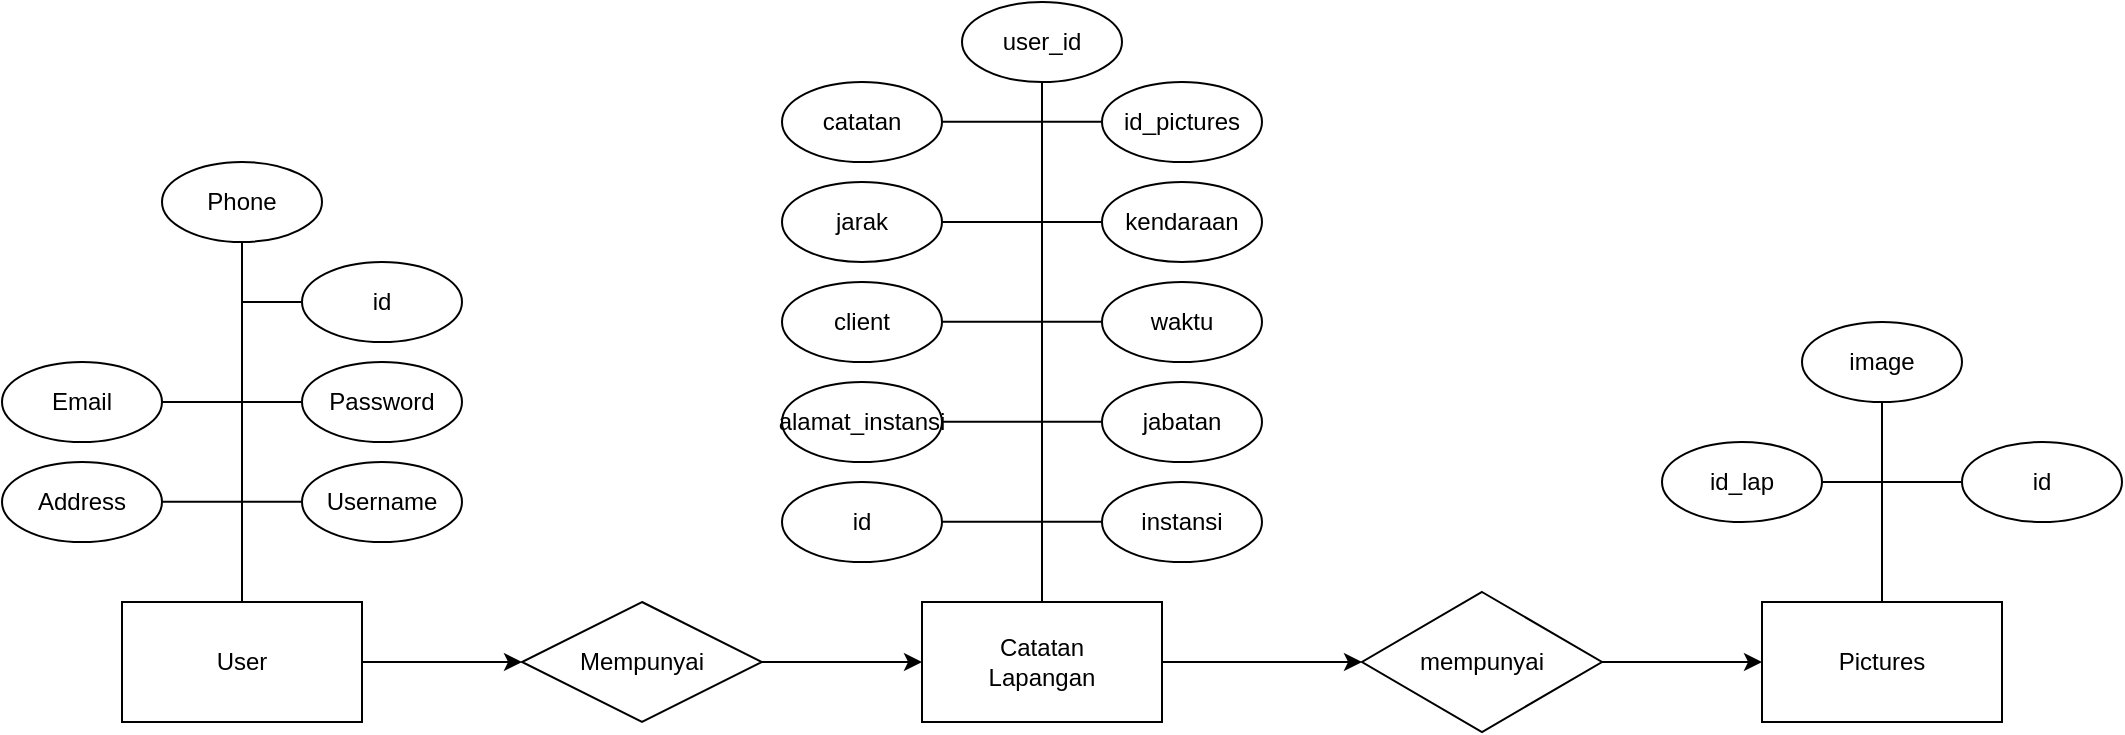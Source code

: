 <mxfile version="13.9.9" type="device" pages="5"><diagram id="n0qR3E0Z5V-45YmTJayZ" name="ERD"><mxGraphModel dx="768" dy="1882" grid="1" gridSize="10" guides="1" tooltips="1" connect="1" arrows="1" fold="1" page="1" pageScale="1" pageWidth="850" pageHeight="1400" math="0" shadow="0"><root><mxCell id="0"/><mxCell id="1" parent="0"/><mxCell id="yw4kw7UXcSy401IdiHlP-15" value="" style="edgeStyle=orthogonalEdgeStyle;rounded=0;orthogonalLoop=1;jettySize=auto;html=1;" parent="1" source="yw4kw7UXcSy401IdiHlP-1" target="yw4kw7UXcSy401IdiHlP-14" edge="1"><mxGeometry relative="1" as="geometry"/></mxCell><mxCell id="yw4kw7UXcSy401IdiHlP-1" value="Mempunyai" style="shape=rhombus;perimeter=rhombusPerimeter;whiteSpace=wrap;html=1;align=center;" parent="1" vertex="1"><mxGeometry x="350" y="110" width="120" height="60" as="geometry"/></mxCell><mxCell id="yw4kw7UXcSy401IdiHlP-16" value="" style="edgeStyle=orthogonalEdgeStyle;rounded=0;orthogonalLoop=1;jettySize=auto;html=1;" parent="1" source="yw4kw7UXcSy401IdiHlP-2" target="yw4kw7UXcSy401IdiHlP-1" edge="1"><mxGeometry relative="1" as="geometry"/></mxCell><mxCell id="yw4kw7UXcSy401IdiHlP-2" value="User" style="whiteSpace=wrap;html=1;" parent="1" vertex="1"><mxGeometry x="150" y="110" width="120" height="60" as="geometry"/></mxCell><mxCell id="yw4kw7UXcSy401IdiHlP-6" value="Username" style="ellipse;whiteSpace=wrap;html=1;align=center;" parent="1" vertex="1"><mxGeometry x="240" y="40" width="80" height="40" as="geometry"/></mxCell><mxCell id="yw4kw7UXcSy401IdiHlP-7" value="Password" style="ellipse;whiteSpace=wrap;html=1;align=center;" parent="1" vertex="1"><mxGeometry x="240" y="-10" width="80" height="40" as="geometry"/></mxCell><mxCell id="yw4kw7UXcSy401IdiHlP-8" value="Email" style="ellipse;whiteSpace=wrap;html=1;align=center;" parent="1" vertex="1"><mxGeometry x="90" y="-10" width="80" height="40" as="geometry"/></mxCell><mxCell id="yw4kw7UXcSy401IdiHlP-9" value="Address" style="ellipse;whiteSpace=wrap;html=1;align=center;" parent="1" vertex="1"><mxGeometry x="90" y="40" width="80" height="40" as="geometry"/></mxCell><mxCell id="yw4kw7UXcSy401IdiHlP-10" value="Phone" style="ellipse;whiteSpace=wrap;html=1;align=center;" parent="1" vertex="1"><mxGeometry x="170" y="-110" width="80" height="40" as="geometry"/></mxCell><mxCell id="yw4kw7UXcSy401IdiHlP-11" value="" style="endArrow=none;html=1;rounded=0;exitX=0.5;exitY=1;exitDx=0;exitDy=0;" parent="1" source="yw4kw7UXcSy401IdiHlP-10" target="yw4kw7UXcSy401IdiHlP-2" edge="1"><mxGeometry relative="1" as="geometry"><mxPoint x="130" y="230" as="sourcePoint"/><mxPoint x="290" y="230" as="targetPoint"/></mxGeometry></mxCell><mxCell id="yw4kw7UXcSy401IdiHlP-12" value="" style="endArrow=none;html=1;rounded=0;exitX=1;exitY=0.5;exitDx=0;exitDy=0;entryX=0;entryY=0.5;entryDx=0;entryDy=0;" parent="1" source="yw4kw7UXcSy401IdiHlP-8" target="yw4kw7UXcSy401IdiHlP-7" edge="1"><mxGeometry relative="1" as="geometry"><mxPoint x="150" y="20" as="sourcePoint"/><mxPoint x="310" y="20" as="targetPoint"/></mxGeometry></mxCell><mxCell id="yw4kw7UXcSy401IdiHlP-13" value="" style="endArrow=none;html=1;rounded=0;exitX=1;exitY=0.5;exitDx=0;exitDy=0;entryX=0;entryY=0.5;entryDx=0;entryDy=0;" parent="1" edge="1"><mxGeometry relative="1" as="geometry"><mxPoint x="170" y="59.92" as="sourcePoint"/><mxPoint x="240.0" y="59.92" as="targetPoint"/></mxGeometry></mxCell><mxCell id="-3sHMuFr9NKWFH3jj8RR-2" value="" style="edgeStyle=orthogonalEdgeStyle;rounded=0;orthogonalLoop=1;jettySize=auto;html=1;" parent="1" source="yw4kw7UXcSy401IdiHlP-14" target="-3sHMuFr9NKWFH3jj8RR-1" edge="1"><mxGeometry relative="1" as="geometry"/></mxCell><mxCell id="yw4kw7UXcSy401IdiHlP-14" value="Catatan&lt;br&gt;Lapangan" style="whiteSpace=wrap;html=1;" parent="1" vertex="1"><mxGeometry x="550" y="110" width="120" height="60" as="geometry"/></mxCell><mxCell id="yw4kw7UXcSy401IdiHlP-17" value="id" style="ellipse;whiteSpace=wrap;html=1;align=center;" parent="1" vertex="1"><mxGeometry x="480" y="50" width="80" height="40" as="geometry"/></mxCell><mxCell id="yw4kw7UXcSy401IdiHlP-18" value="instansi" style="ellipse;whiteSpace=wrap;html=1;align=center;" parent="1" vertex="1"><mxGeometry x="640" y="50" width="80" height="40" as="geometry"/></mxCell><mxCell id="yw4kw7UXcSy401IdiHlP-19" value="jabatan" style="ellipse;whiteSpace=wrap;html=1;align=center;" parent="1" vertex="1"><mxGeometry x="640" width="80" height="40" as="geometry"/></mxCell><mxCell id="yw4kw7UXcSy401IdiHlP-20" value="alamat_instansi" style="ellipse;whiteSpace=wrap;html=1;align=center;" parent="1" vertex="1"><mxGeometry x="480" width="80" height="40" as="geometry"/></mxCell><mxCell id="yw4kw7UXcSy401IdiHlP-21" value="client" style="ellipse;whiteSpace=wrap;html=1;align=center;" parent="1" vertex="1"><mxGeometry x="480" y="-50" width="80" height="40" as="geometry"/></mxCell><mxCell id="yw4kw7UXcSy401IdiHlP-22" value="waktu" style="ellipse;whiteSpace=wrap;html=1;align=center;" parent="1" vertex="1"><mxGeometry x="640" y="-50" width="80" height="40" as="geometry"/></mxCell><mxCell id="yw4kw7UXcSy401IdiHlP-23" value="jarak" style="ellipse;whiteSpace=wrap;html=1;align=center;" parent="1" vertex="1"><mxGeometry x="480" y="-100" width="80" height="40" as="geometry"/></mxCell><mxCell id="yw4kw7UXcSy401IdiHlP-24" value="kendaraan" style="ellipse;whiteSpace=wrap;html=1;align=center;" parent="1" vertex="1"><mxGeometry x="640" y="-100" width="80" height="40" as="geometry"/></mxCell><mxCell id="yw4kw7UXcSy401IdiHlP-25" value="catatan" style="ellipse;whiteSpace=wrap;html=1;align=center;" parent="1" vertex="1"><mxGeometry x="480" y="-150" width="80" height="40" as="geometry"/></mxCell><mxCell id="yw4kw7UXcSy401IdiHlP-26" value="id_pictures" style="ellipse;whiteSpace=wrap;html=1;align=center;" parent="1" vertex="1"><mxGeometry x="640" y="-150" width="80" height="40" as="geometry"/></mxCell><mxCell id="wWH0n5FnyYoDeJif3vvm-1" value="" style="endArrow=none;html=1;exitX=0.5;exitY=0;exitDx=0;exitDy=0;entryX=0.5;entryY=1;entryDx=0;entryDy=0;" parent="1" source="yw4kw7UXcSy401IdiHlP-14" edge="1"><mxGeometry width="50" height="50" relative="1" as="geometry"><mxPoint x="590" y="30" as="sourcePoint"/><mxPoint x="610" y="-150" as="targetPoint"/></mxGeometry></mxCell><mxCell id="wWH0n5FnyYoDeJif3vvm-2" value="" style="endArrow=none;html=1;exitX=1;exitY=0.5;exitDx=0;exitDy=0;entryX=0;entryY=0.5;entryDx=0;entryDy=0;" parent="1" source="yw4kw7UXcSy401IdiHlP-23" target="yw4kw7UXcSy401IdiHlP-24" edge="1"><mxGeometry width="50" height="50" relative="1" as="geometry"><mxPoint x="580" y="-50" as="sourcePoint"/><mxPoint x="630" y="-100" as="targetPoint"/></mxGeometry></mxCell><mxCell id="wWH0n5FnyYoDeJif3vvm-3" value="" style="endArrow=none;html=1;exitX=1;exitY=0.5;exitDx=0;exitDy=0;entryX=0;entryY=0.5;entryDx=0;entryDy=0;" parent="1" edge="1"><mxGeometry width="50" height="50" relative="1" as="geometry"><mxPoint x="560" y="-30.12" as="sourcePoint"/><mxPoint x="640" y="-30.12" as="targetPoint"/></mxGeometry></mxCell><mxCell id="wWH0n5FnyYoDeJif3vvm-4" value="" style="endArrow=none;html=1;exitX=1;exitY=0.5;exitDx=0;exitDy=0;entryX=0;entryY=0.5;entryDx=0;entryDy=0;" parent="1" edge="1"><mxGeometry width="50" height="50" relative="1" as="geometry"><mxPoint x="560" y="-130.12" as="sourcePoint"/><mxPoint x="640" y="-130.12" as="targetPoint"/></mxGeometry></mxCell><mxCell id="wWH0n5FnyYoDeJif3vvm-5" value="" style="endArrow=none;html=1;exitX=1;exitY=0.5;exitDx=0;exitDy=0;entryX=0;entryY=0.5;entryDx=0;entryDy=0;" parent="1" edge="1"><mxGeometry width="50" height="50" relative="1" as="geometry"><mxPoint x="560" y="19.88" as="sourcePoint"/><mxPoint x="640" y="19.88" as="targetPoint"/></mxGeometry></mxCell><mxCell id="wWH0n5FnyYoDeJif3vvm-6" value="" style="endArrow=none;html=1;exitX=1;exitY=0.5;exitDx=0;exitDy=0;entryX=0;entryY=0.5;entryDx=0;entryDy=0;" parent="1" edge="1"><mxGeometry width="50" height="50" relative="1" as="geometry"><mxPoint x="560" y="69.88" as="sourcePoint"/><mxPoint x="640" y="69.88" as="targetPoint"/></mxGeometry></mxCell><mxCell id="-3sHMuFr9NKWFH3jj8RR-4" value="" style="edgeStyle=orthogonalEdgeStyle;rounded=0;orthogonalLoop=1;jettySize=auto;html=1;" parent="1" source="-3sHMuFr9NKWFH3jj8RR-1" target="-3sHMuFr9NKWFH3jj8RR-3" edge="1"><mxGeometry relative="1" as="geometry"/></mxCell><mxCell id="-3sHMuFr9NKWFH3jj8RR-1" value="mempunyai" style="rhombus;whiteSpace=wrap;html=1;" parent="1" vertex="1"><mxGeometry x="770" y="105" width="120" height="70" as="geometry"/></mxCell><mxCell id="-3sHMuFr9NKWFH3jj8RR-3" value="Pictures" style="whiteSpace=wrap;html=1;" parent="1" vertex="1"><mxGeometry x="970" y="110" width="120" height="60" as="geometry"/></mxCell><mxCell id="-3sHMuFr9NKWFH3jj8RR-5" value="id_lap" style="ellipse;whiteSpace=wrap;html=1;align=center;" parent="1" vertex="1"><mxGeometry x="920" y="30" width="80" height="40" as="geometry"/></mxCell><mxCell id="-3sHMuFr9NKWFH3jj8RR-6" value="id" style="ellipse;whiteSpace=wrap;html=1;align=center;" parent="1" vertex="1"><mxGeometry x="1070" y="30" width="80" height="40" as="geometry"/></mxCell><mxCell id="-3sHMuFr9NKWFH3jj8RR-7" value="image" style="ellipse;whiteSpace=wrap;html=1;align=center;" parent="1" vertex="1"><mxGeometry x="990" y="-30" width="80" height="40" as="geometry"/></mxCell><mxCell id="-3sHMuFr9NKWFH3jj8RR-8" value="" style="endArrow=none;html=1;entryX=0.5;entryY=1;entryDx=0;entryDy=0;exitX=0.5;exitY=0;exitDx=0;exitDy=0;" parent="1" source="-3sHMuFr9NKWFH3jj8RR-3" target="-3sHMuFr9NKWFH3jj8RR-7" edge="1"><mxGeometry width="50" height="50" relative="1" as="geometry"><mxPoint x="1010" y="100" as="sourcePoint"/><mxPoint x="1060" y="50" as="targetPoint"/></mxGeometry></mxCell><mxCell id="-3sHMuFr9NKWFH3jj8RR-9" value="" style="endArrow=none;html=1;entryX=1;entryY=0.5;entryDx=0;entryDy=0;exitX=0;exitY=0.5;exitDx=0;exitDy=0;" parent="1" source="-3sHMuFr9NKWFH3jj8RR-6" target="-3sHMuFr9NKWFH3jj8RR-5" edge="1"><mxGeometry width="50" height="50" relative="1" as="geometry"><mxPoint x="1040" y="120" as="sourcePoint"/><mxPoint x="1040" y="20" as="targetPoint"/></mxGeometry></mxCell><mxCell id="kTVAyQ4a60TDaIGzKvue-1" value="user_id" style="ellipse;whiteSpace=wrap;html=1;align=center;" vertex="1" parent="1"><mxGeometry x="570" y="-190" width="80" height="40" as="geometry"/></mxCell><mxCell id="kTVAyQ4a60TDaIGzKvue-2" value="id" style="ellipse;whiteSpace=wrap;html=1;align=center;" vertex="1" parent="1"><mxGeometry x="240" y="-60" width="80" height="40" as="geometry"/></mxCell><mxCell id="kTVAyQ4a60TDaIGzKvue-3" value="" style="endArrow=none;html=1;entryX=0;entryY=0.5;entryDx=0;entryDy=0;" edge="1" parent="1" target="kTVAyQ4a60TDaIGzKvue-2"><mxGeometry width="50" height="50" relative="1" as="geometry"><mxPoint x="210" y="-40" as="sourcePoint"/><mxPoint x="200" y="-90" as="targetPoint"/></mxGeometry></mxCell></root></mxGraphModel></diagram><diagram id="dvMXZ4qAGEJNd2Tz7lLK" name="Use case"><mxGraphModel dx="768" dy="482" grid="1" gridSize="10" guides="1" tooltips="1" connect="1" arrows="1" fold="1" page="1" pageScale="1" pageWidth="850" pageHeight="1400" math="0" shadow="0"><root><mxCell id="h7ZjAix6ZhZ8pNQifxwX-0"/><mxCell id="h7ZjAix6ZhZ8pNQifxwX-1" parent="h7ZjAix6ZhZ8pNQifxwX-0"/><mxCell id="h7ZjAix6ZhZ8pNQifxwX-8" value="" style="whiteSpace=wrap;html=1;aspect=fixed;" parent="h7ZjAix6ZhZ8pNQifxwX-1" vertex="1"><mxGeometry x="235" y="105" width="270" height="270" as="geometry"/></mxCell><mxCell id="h7ZjAix6ZhZ8pNQifxwX-2" value="User" style="shape=umlActor;verticalLabelPosition=bottom;verticalAlign=top;html=1;outlineConnect=0;" parent="h7ZjAix6ZhZ8pNQifxwX-1" vertex="1"><mxGeometry x="170" y="210" width="30" height="60" as="geometry"/></mxCell><mxCell id="h7ZjAix6ZhZ8pNQifxwX-3" value="User" style="ellipse;whiteSpace=wrap;html=1;" parent="h7ZjAix6ZhZ8pNQifxwX-1" vertex="1"><mxGeometry x="320" y="170" width="100" height="50" as="geometry"/></mxCell><mxCell id="h7ZjAix6ZhZ8pNQifxwX-5" value="Lapangan" style="ellipse;whiteSpace=wrap;html=1;" parent="h7ZjAix6ZhZ8pNQifxwX-1" vertex="1"><mxGeometry x="320" y="240" width="100" height="50" as="geometry"/></mxCell><mxCell id="h7ZjAix6ZhZ8pNQifxwX-6" value="" style="endArrow=classic;html=1;entryX=0;entryY=0.5;entryDx=0;entryDy=0;" parent="h7ZjAix6ZhZ8pNQifxwX-1" target="h7ZjAix6ZhZ8pNQifxwX-3" edge="1"><mxGeometry width="50" height="50" relative="1" as="geometry"><mxPoint x="210" y="240" as="sourcePoint"/><mxPoint x="300" y="200" as="targetPoint"/></mxGeometry></mxCell><mxCell id="h7ZjAix6ZhZ8pNQifxwX-7" value="" style="endArrow=classic;html=1;entryX=0;entryY=0.5;entryDx=0;entryDy=0;" parent="h7ZjAix6ZhZ8pNQifxwX-1" target="h7ZjAix6ZhZ8pNQifxwX-5" edge="1"><mxGeometry width="50" height="50" relative="1" as="geometry"><mxPoint x="210" y="240" as="sourcePoint"/><mxPoint x="330" y="205" as="targetPoint"/></mxGeometry></mxCell></root></mxGraphModel></diagram><diagram id="ImKP-iVocvyi-wvMydtO" name="Page-3"><mxGraphModel dx="904" dy="567" grid="1" gridSize="10" guides="1" tooltips="1" connect="1" arrows="1" fold="1" page="1" pageScale="1" pageWidth="850" pageHeight="1400" math="0" shadow="0"><root><mxCell id="zO3ZNv57L-iNXFwJGpbF-0"/><mxCell id="zO3ZNv57L-iNXFwJGpbF-1" parent="zO3ZNv57L-iNXFwJGpbF-0"/><mxCell id="fDmzkPzC3B7XTGWtXnP7-0" value="User" style="shape=table;startSize=30;container=1;collapsible=1;childLayout=tableLayout;fixedRows=1;rowLines=0;fontStyle=1;align=center;resizeLast=1;" parent="zO3ZNv57L-iNXFwJGpbF-1" vertex="1"><mxGeometry x="130" y="80" width="180" height="220" as="geometry"><mxRectangle x="130" y="80" width="60" height="30" as="alternateBounds"/></mxGeometry></mxCell><mxCell id="fDmzkPzC3B7XTGWtXnP7-1" value="" style="shape=partialRectangle;collapsible=0;dropTarget=0;pointerEvents=0;fillColor=none;top=0;left=0;bottom=1;right=0;points=[[0,0.5],[1,0.5]];portConstraint=eastwest;" parent="fDmzkPzC3B7XTGWtXnP7-0" vertex="1"><mxGeometry y="30" width="180" height="30" as="geometry"/></mxCell><mxCell id="fDmzkPzC3B7XTGWtXnP7-2" value="PK" style="shape=partialRectangle;connectable=0;fillColor=none;top=0;left=0;bottom=0;right=0;fontStyle=1;overflow=hidden;" parent="fDmzkPzC3B7XTGWtXnP7-1" vertex="1"><mxGeometry width="30" height="30" as="geometry"/></mxCell><mxCell id="fDmzkPzC3B7XTGWtXnP7-3" value="ID" style="shape=partialRectangle;connectable=0;fillColor=none;top=0;left=0;bottom=0;right=0;align=left;spacingLeft=6;fontStyle=5;overflow=hidden;" parent="fDmzkPzC3B7XTGWtXnP7-1" vertex="1"><mxGeometry x="30" width="150" height="30" as="geometry"/></mxCell><mxCell id="fDmzkPzC3B7XTGWtXnP7-4" value="" style="shape=partialRectangle;collapsible=0;dropTarget=0;pointerEvents=0;fillColor=none;top=0;left=0;bottom=0;right=0;points=[[0,0.5],[1,0.5]];portConstraint=eastwest;" parent="fDmzkPzC3B7XTGWtXnP7-0" vertex="1"><mxGeometry y="60" width="180" height="30" as="geometry"/></mxCell><mxCell id="fDmzkPzC3B7XTGWtXnP7-5" value="" style="shape=partialRectangle;connectable=0;fillColor=none;top=0;left=0;bottom=0;right=0;editable=1;overflow=hidden;" parent="fDmzkPzC3B7XTGWtXnP7-4" vertex="1"><mxGeometry width="30" height="30" as="geometry"/></mxCell><mxCell id="fDmzkPzC3B7XTGWtXnP7-6" value="Username" style="shape=partialRectangle;connectable=0;fillColor=none;top=0;left=0;bottom=0;right=0;align=left;spacingLeft=6;overflow=hidden;" parent="fDmzkPzC3B7XTGWtXnP7-4" vertex="1"><mxGeometry x="30" width="150" height="30" as="geometry"/></mxCell><mxCell id="fDmzkPzC3B7XTGWtXnP7-7" value="" style="shape=partialRectangle;collapsible=0;dropTarget=0;pointerEvents=0;fillColor=none;top=0;left=0;bottom=0;right=0;points=[[0,0.5],[1,0.5]];portConstraint=eastwest;" parent="fDmzkPzC3B7XTGWtXnP7-0" vertex="1"><mxGeometry y="90" width="180" height="30" as="geometry"/></mxCell><mxCell id="fDmzkPzC3B7XTGWtXnP7-8" value="" style="shape=partialRectangle;connectable=0;fillColor=none;top=0;left=0;bottom=0;right=0;editable=1;overflow=hidden;" parent="fDmzkPzC3B7XTGWtXnP7-7" vertex="1"><mxGeometry width="30" height="30" as="geometry"/></mxCell><mxCell id="fDmzkPzC3B7XTGWtXnP7-9" value="Email" style="shape=partialRectangle;connectable=0;fillColor=none;top=0;left=0;bottom=0;right=0;align=left;spacingLeft=6;overflow=hidden;" parent="fDmzkPzC3B7XTGWtXnP7-7" vertex="1"><mxGeometry x="30" width="150" height="30" as="geometry"/></mxCell><mxCell id="fDmzkPzC3B7XTGWtXnP7-10" value="" style="shape=partialRectangle;collapsible=0;dropTarget=0;pointerEvents=0;fillColor=none;top=0;left=0;bottom=0;right=0;points=[[0,0.5],[1,0.5]];portConstraint=eastwest;" parent="fDmzkPzC3B7XTGWtXnP7-0" vertex="1"><mxGeometry y="120" width="180" height="30" as="geometry"/></mxCell><mxCell id="fDmzkPzC3B7XTGWtXnP7-11" value="" style="shape=partialRectangle;connectable=0;fillColor=none;top=0;left=0;bottom=0;right=0;editable=1;overflow=hidden;" parent="fDmzkPzC3B7XTGWtXnP7-10" vertex="1"><mxGeometry width="30" height="30" as="geometry"/></mxCell><mxCell id="fDmzkPzC3B7XTGWtXnP7-12" value="Password" style="shape=partialRectangle;connectable=0;fillColor=none;top=0;left=0;bottom=0;right=0;align=left;spacingLeft=6;overflow=hidden;" parent="fDmzkPzC3B7XTGWtXnP7-10" vertex="1"><mxGeometry x="30" width="150" height="30" as="geometry"/></mxCell><mxCell id="Lam-pMcNdDwFuCy3CGDq-6" value="" style="shape=partialRectangle;collapsible=0;dropTarget=0;pointerEvents=0;fillColor=none;top=0;left=0;bottom=0;right=0;points=[[0,0.5],[1,0.5]];portConstraint=eastwest;" parent="fDmzkPzC3B7XTGWtXnP7-0" vertex="1"><mxGeometry y="150" width="180" height="30" as="geometry"/></mxCell><mxCell id="Lam-pMcNdDwFuCy3CGDq-7" value="" style="shape=partialRectangle;connectable=0;fillColor=none;top=0;left=0;bottom=0;right=0;editable=1;overflow=hidden;" parent="Lam-pMcNdDwFuCy3CGDq-6" vertex="1"><mxGeometry width="30" height="30" as="geometry"/></mxCell><mxCell id="Lam-pMcNdDwFuCy3CGDq-8" value="Address" style="shape=partialRectangle;connectable=0;fillColor=none;top=0;left=0;bottom=0;right=0;align=left;spacingLeft=6;overflow=hidden;" parent="Lam-pMcNdDwFuCy3CGDq-6" vertex="1"><mxGeometry x="30" width="150" height="30" as="geometry"/></mxCell><mxCell id="dQJFbIyovhtgflk95g6y-0" value="" style="shape=partialRectangle;collapsible=0;dropTarget=0;pointerEvents=0;fillColor=none;top=0;left=0;bottom=0;right=0;points=[[0,0.5],[1,0.5]];portConstraint=eastwest;" parent="fDmzkPzC3B7XTGWtXnP7-0" vertex="1"><mxGeometry y="180" width="180" height="30" as="geometry"/></mxCell><mxCell id="dQJFbIyovhtgflk95g6y-1" value="" style="shape=partialRectangle;connectable=0;fillColor=none;top=0;left=0;bottom=0;right=0;editable=1;overflow=hidden;" parent="dQJFbIyovhtgflk95g6y-0" vertex="1"><mxGeometry width="30" height="30" as="geometry"/></mxCell><mxCell id="dQJFbIyovhtgflk95g6y-2" value="Phone" style="shape=partialRectangle;connectable=0;fillColor=none;top=0;left=0;bottom=0;right=0;align=left;spacingLeft=6;overflow=hidden;" parent="dQJFbIyovhtgflk95g6y-0" vertex="1"><mxGeometry x="30" width="150" height="30" as="geometry"/></mxCell><mxCell id="xMReeNeAwfcTMzR2iDk1-0" value="Lapangan" style="shape=table;startSize=30;container=1;collapsible=1;childLayout=tableLayout;fixedRows=1;rowLines=0;fontStyle=1;align=center;resizeLast=1;" parent="zO3ZNv57L-iNXFwJGpbF-1" vertex="1"><mxGeometry x="400" y="80" width="180" height="370" as="geometry"/></mxCell><mxCell id="xMReeNeAwfcTMzR2iDk1-1" value="" style="shape=partialRectangle;collapsible=0;dropTarget=0;pointerEvents=0;fillColor=none;top=0;left=0;bottom=1;right=0;points=[[0,0.5],[1,0.5]];portConstraint=eastwest;" parent="xMReeNeAwfcTMzR2iDk1-0" vertex="1"><mxGeometry y="30" width="180" height="30" as="geometry"/></mxCell><mxCell id="xMReeNeAwfcTMzR2iDk1-2" value="PK" style="shape=partialRectangle;connectable=0;fillColor=none;top=0;left=0;bottom=0;right=0;fontStyle=1;overflow=hidden;" parent="xMReeNeAwfcTMzR2iDk1-1" vertex="1"><mxGeometry width="30" height="30" as="geometry"/></mxCell><mxCell id="xMReeNeAwfcTMzR2iDk1-3" value="ID" style="shape=partialRectangle;connectable=0;fillColor=none;top=0;left=0;bottom=0;right=0;align=left;spacingLeft=6;fontStyle=5;overflow=hidden;" parent="xMReeNeAwfcTMzR2iDk1-1" vertex="1"><mxGeometry x="30" width="150" height="30" as="geometry"/></mxCell><mxCell id="xMReeNeAwfcTMzR2iDk1-4" value="" style="shape=partialRectangle;collapsible=0;dropTarget=0;pointerEvents=0;fillColor=none;top=0;left=0;bottom=0;right=0;points=[[0,0.5],[1,0.5]];portConstraint=eastwest;" parent="xMReeNeAwfcTMzR2iDk1-0" vertex="1"><mxGeometry y="60" width="180" height="30" as="geometry"/></mxCell><mxCell id="xMReeNeAwfcTMzR2iDk1-5" value="" style="shape=partialRectangle;connectable=0;fillColor=none;top=0;left=0;bottom=0;right=0;editable=1;overflow=hidden;" parent="xMReeNeAwfcTMzR2iDk1-4" vertex="1"><mxGeometry width="30" height="30" as="geometry"/></mxCell><mxCell id="xMReeNeAwfcTMzR2iDk1-6" value="Nama" style="shape=partialRectangle;connectable=0;fillColor=none;top=0;left=0;bottom=0;right=0;align=left;spacingLeft=6;overflow=hidden;" parent="xMReeNeAwfcTMzR2iDk1-4" vertex="1"><mxGeometry x="30" width="150" height="30" as="geometry"/></mxCell><mxCell id="xMReeNeAwfcTMzR2iDk1-7" value="" style="shape=partialRectangle;collapsible=0;dropTarget=0;pointerEvents=0;fillColor=none;top=0;left=0;bottom=0;right=0;points=[[0,0.5],[1,0.5]];portConstraint=eastwest;" parent="xMReeNeAwfcTMzR2iDk1-0" vertex="1"><mxGeometry y="90" width="180" height="30" as="geometry"/></mxCell><mxCell id="xMReeNeAwfcTMzR2iDk1-8" value="" style="shape=partialRectangle;connectable=0;fillColor=none;top=0;left=0;bottom=0;right=0;editable=1;overflow=hidden;" parent="xMReeNeAwfcTMzR2iDk1-7" vertex="1"><mxGeometry width="30" height="30" as="geometry"/></mxCell><mxCell id="xMReeNeAwfcTMzR2iDk1-9" value="instansi" style="shape=partialRectangle;connectable=0;fillColor=none;top=0;left=0;bottom=0;right=0;align=left;spacingLeft=6;overflow=hidden;" parent="xMReeNeAwfcTMzR2iDk1-7" vertex="1"><mxGeometry x="30" width="150" height="30" as="geometry"/></mxCell><mxCell id="xMReeNeAwfcTMzR2iDk1-10" value="" style="shape=partialRectangle;collapsible=0;dropTarget=0;pointerEvents=0;fillColor=none;top=0;left=0;bottom=0;right=0;points=[[0,0.5],[1,0.5]];portConstraint=eastwest;" parent="xMReeNeAwfcTMzR2iDk1-0" vertex="1"><mxGeometry y="120" width="180" height="30" as="geometry"/></mxCell><mxCell id="xMReeNeAwfcTMzR2iDk1-11" value="" style="shape=partialRectangle;connectable=0;fillColor=none;top=0;left=0;bottom=0;right=0;editable=1;overflow=hidden;" parent="xMReeNeAwfcTMzR2iDk1-10" vertex="1"><mxGeometry width="30" height="30" as="geometry"/></mxCell><mxCell id="xMReeNeAwfcTMzR2iDk1-12" value="Alamat" style="shape=partialRectangle;connectable=0;fillColor=none;top=0;left=0;bottom=0;right=0;align=left;spacingLeft=6;overflow=hidden;" parent="xMReeNeAwfcTMzR2iDk1-10" vertex="1"><mxGeometry x="30" width="150" height="30" as="geometry"/></mxCell><mxCell id="xMReeNeAwfcTMzR2iDk1-13" value="" style="shape=partialRectangle;collapsible=0;dropTarget=0;pointerEvents=0;fillColor=none;top=0;left=0;bottom=0;right=0;points=[[0,0.5],[1,0.5]];portConstraint=eastwest;" parent="xMReeNeAwfcTMzR2iDk1-0" vertex="1"><mxGeometry y="150" width="180" height="30" as="geometry"/></mxCell><mxCell id="xMReeNeAwfcTMzR2iDk1-14" value="" style="shape=partialRectangle;connectable=0;fillColor=none;top=0;left=0;bottom=0;right=0;editable=1;overflow=hidden;" parent="xMReeNeAwfcTMzR2iDk1-13" vertex="1"><mxGeometry width="30" height="30" as="geometry"/></mxCell><mxCell id="xMReeNeAwfcTMzR2iDk1-15" value="Kepada" style="shape=partialRectangle;connectable=0;fillColor=none;top=0;left=0;bottom=0;right=0;align=left;spacingLeft=6;overflow=hidden;" parent="xMReeNeAwfcTMzR2iDk1-13" vertex="1"><mxGeometry x="30" width="150" height="30" as="geometry"/></mxCell><mxCell id="xMReeNeAwfcTMzR2iDk1-16" value="" style="shape=partialRectangle;collapsible=0;dropTarget=0;pointerEvents=0;fillColor=none;top=0;left=0;bottom=0;right=0;points=[[0,0.5],[1,0.5]];portConstraint=eastwest;" parent="xMReeNeAwfcTMzR2iDk1-0" vertex="1"><mxGeometry y="180" width="180" height="30" as="geometry"/></mxCell><mxCell id="xMReeNeAwfcTMzR2iDk1-17" value="" style="shape=partialRectangle;connectable=0;fillColor=none;top=0;left=0;bottom=0;right=0;editable=1;overflow=hidden;" parent="xMReeNeAwfcTMzR2iDk1-16" vertex="1"><mxGeometry width="30" height="30" as="geometry"/></mxCell><mxCell id="xMReeNeAwfcTMzR2iDk1-18" value="Jabatan" style="shape=partialRectangle;connectable=0;fillColor=none;top=0;left=0;bottom=0;right=0;align=left;spacingLeft=6;overflow=hidden;" parent="xMReeNeAwfcTMzR2iDk1-16" vertex="1"><mxGeometry x="30" width="150" height="30" as="geometry"/></mxCell><mxCell id="xMReeNeAwfcTMzR2iDk1-19" value="" style="shape=partialRectangle;collapsible=0;dropTarget=0;pointerEvents=0;fillColor=none;top=0;left=0;bottom=0;right=0;points=[[0,0.5],[1,0.5]];portConstraint=eastwest;" parent="xMReeNeAwfcTMzR2iDk1-0" vertex="1"><mxGeometry y="210" width="180" height="30" as="geometry"/></mxCell><mxCell id="xMReeNeAwfcTMzR2iDk1-20" value="" style="shape=partialRectangle;connectable=0;fillColor=none;top=0;left=0;bottom=0;right=0;editable=1;overflow=hidden;" parent="xMReeNeAwfcTMzR2iDk1-19" vertex="1"><mxGeometry width="30" height="30" as="geometry"/></mxCell><mxCell id="xMReeNeAwfcTMzR2iDk1-21" value="Waktu" style="shape=partialRectangle;connectable=0;fillColor=none;top=0;left=0;bottom=0;right=0;align=left;spacingLeft=6;overflow=hidden;" parent="xMReeNeAwfcTMzR2iDk1-19" vertex="1"><mxGeometry x="30" width="150" height="30" as="geometry"/></mxCell><mxCell id="xMReeNeAwfcTMzR2iDk1-22" value="" style="shape=partialRectangle;collapsible=0;dropTarget=0;pointerEvents=0;fillColor=none;top=0;left=0;bottom=0;right=0;points=[[0,0.5],[1,0.5]];portConstraint=eastwest;" parent="xMReeNeAwfcTMzR2iDk1-0" vertex="1"><mxGeometry y="240" width="180" height="30" as="geometry"/></mxCell><mxCell id="xMReeNeAwfcTMzR2iDk1-23" value="" style="shape=partialRectangle;connectable=0;fillColor=none;top=0;left=0;bottom=0;right=0;editable=1;overflow=hidden;" parent="xMReeNeAwfcTMzR2iDk1-22" vertex="1"><mxGeometry width="30" height="30" as="geometry"/></mxCell><mxCell id="xMReeNeAwfcTMzR2iDk1-24" value="Jarak" style="shape=partialRectangle;connectable=0;fillColor=none;top=0;left=0;bottom=0;right=0;align=left;spacingLeft=6;overflow=hidden;" parent="xMReeNeAwfcTMzR2iDk1-22" vertex="1"><mxGeometry x="30" width="150" height="30" as="geometry"/></mxCell><mxCell id="xMReeNeAwfcTMzR2iDk1-25" value="" style="shape=partialRectangle;collapsible=0;dropTarget=0;pointerEvents=0;fillColor=none;top=0;left=0;bottom=0;right=0;points=[[0,0.5],[1,0.5]];portConstraint=eastwest;" parent="xMReeNeAwfcTMzR2iDk1-0" vertex="1"><mxGeometry y="270" width="180" height="30" as="geometry"/></mxCell><mxCell id="xMReeNeAwfcTMzR2iDk1-26" value="" style="shape=partialRectangle;connectable=0;fillColor=none;top=0;left=0;bottom=0;right=0;editable=1;overflow=hidden;" parent="xMReeNeAwfcTMzR2iDk1-25" vertex="1"><mxGeometry width="30" height="30" as="geometry"/></mxCell><mxCell id="xMReeNeAwfcTMzR2iDk1-27" value="Kendaraan" style="shape=partialRectangle;connectable=0;fillColor=none;top=0;left=0;bottom=0;right=0;align=left;spacingLeft=6;overflow=hidden;" parent="xMReeNeAwfcTMzR2iDk1-25" vertex="1"><mxGeometry x="30" width="150" height="30" as="geometry"/></mxCell><mxCell id="xMReeNeAwfcTMzR2iDk1-28" value="" style="shape=partialRectangle;collapsible=0;dropTarget=0;pointerEvents=0;fillColor=none;top=0;left=0;bottom=0;right=0;points=[[0,0.5],[1,0.5]];portConstraint=eastwest;" parent="xMReeNeAwfcTMzR2iDk1-0" vertex="1"><mxGeometry y="300" width="180" height="30" as="geometry"/></mxCell><mxCell id="xMReeNeAwfcTMzR2iDk1-29" value="" style="shape=partialRectangle;connectable=0;fillColor=none;top=0;left=0;bottom=0;right=0;editable=1;overflow=hidden;" parent="xMReeNeAwfcTMzR2iDk1-28" vertex="1"><mxGeometry width="30" height="30" as="geometry"/></mxCell><mxCell id="xMReeNeAwfcTMzR2iDk1-30" value="Catatan" style="shape=partialRectangle;connectable=0;fillColor=none;top=0;left=0;bottom=0;right=0;align=left;spacingLeft=6;overflow=hidden;" parent="xMReeNeAwfcTMzR2iDk1-28" vertex="1"><mxGeometry x="30" width="150" height="30" as="geometry"/></mxCell><mxCell id="WgE2KAsRZwkQjIVzUqhh-23" value="" style="shape=partialRectangle;collapsible=0;dropTarget=0;pointerEvents=0;fillColor=none;top=0;left=0;bottom=0;right=0;points=[[0,0.5],[1,0.5]];portConstraint=eastwest;" vertex="1" parent="xMReeNeAwfcTMzR2iDk1-0"><mxGeometry y="330" width="180" height="30" as="geometry"/></mxCell><mxCell id="WgE2KAsRZwkQjIVzUqhh-24" value="FK" style="shape=partialRectangle;connectable=0;fillColor=none;top=0;left=0;bottom=0;right=0;editable=1;overflow=hidden;fontStyle=1" vertex="1" parent="WgE2KAsRZwkQjIVzUqhh-23"><mxGeometry width="30" height="30" as="geometry"/></mxCell><mxCell id="WgE2KAsRZwkQjIVzUqhh-25" value="user_id" style="shape=partialRectangle;connectable=0;fillColor=none;top=0;left=0;bottom=0;right=0;align=left;spacingLeft=6;overflow=hidden;" vertex="1" parent="WgE2KAsRZwkQjIVzUqhh-23"><mxGeometry x="30" width="150" height="30" as="geometry"/></mxCell><mxCell id="WgE2KAsRZwkQjIVzUqhh-4" value="Pictures" style="shape=table;startSize=30;container=1;collapsible=1;childLayout=tableLayout;fixedRows=1;rowLines=0;fontStyle=1;align=center;resizeLast=1;" vertex="1" parent="zO3ZNv57L-iNXFwJGpbF-1"><mxGeometry x="660" y="80" width="180" height="120" as="geometry"><mxRectangle x="130" y="80" width="60" height="30" as="alternateBounds"/></mxGeometry></mxCell><mxCell id="WgE2KAsRZwkQjIVzUqhh-5" value="" style="shape=partialRectangle;collapsible=0;dropTarget=0;pointerEvents=0;fillColor=none;top=0;left=0;bottom=1;right=0;points=[[0,0.5],[1,0.5]];portConstraint=eastwest;" vertex="1" parent="WgE2KAsRZwkQjIVzUqhh-4"><mxGeometry y="30" width="180" height="30" as="geometry"/></mxCell><mxCell id="WgE2KAsRZwkQjIVzUqhh-6" value="PK" style="shape=partialRectangle;connectable=0;fillColor=none;top=0;left=0;bottom=0;right=0;fontStyle=1;overflow=hidden;" vertex="1" parent="WgE2KAsRZwkQjIVzUqhh-5"><mxGeometry width="30" height="30" as="geometry"/></mxCell><mxCell id="WgE2KAsRZwkQjIVzUqhh-7" value="ID" style="shape=partialRectangle;connectable=0;fillColor=none;top=0;left=0;bottom=0;right=0;align=left;spacingLeft=6;fontStyle=5;overflow=hidden;" vertex="1" parent="WgE2KAsRZwkQjIVzUqhh-5"><mxGeometry x="30" width="150" height="30" as="geometry"/></mxCell><mxCell id="WgE2KAsRZwkQjIVzUqhh-8" value="" style="shape=partialRectangle;collapsible=0;dropTarget=0;pointerEvents=0;fillColor=none;top=0;left=0;bottom=0;right=0;points=[[0,0.5],[1,0.5]];portConstraint=eastwest;" vertex="1" parent="WgE2KAsRZwkQjIVzUqhh-4"><mxGeometry y="60" width="180" height="30" as="geometry"/></mxCell><mxCell id="WgE2KAsRZwkQjIVzUqhh-9" value="FK" style="shape=partialRectangle;connectable=0;fillColor=none;top=0;left=0;bottom=0;right=0;editable=1;overflow=hidden;fontStyle=1" vertex="1" parent="WgE2KAsRZwkQjIVzUqhh-8"><mxGeometry width="30" height="30" as="geometry"/></mxCell><mxCell id="WgE2KAsRZwkQjIVzUqhh-10" value="official_report_id" style="shape=partialRectangle;connectable=0;fillColor=none;top=0;left=0;bottom=0;right=0;align=left;spacingLeft=6;overflow=hidden;" vertex="1" parent="WgE2KAsRZwkQjIVzUqhh-8"><mxGeometry x="30" width="150" height="30" as="geometry"/></mxCell><mxCell id="WgE2KAsRZwkQjIVzUqhh-11" value="" style="shape=partialRectangle;collapsible=0;dropTarget=0;pointerEvents=0;fillColor=none;top=0;left=0;bottom=0;right=0;points=[[0,0.5],[1,0.5]];portConstraint=eastwest;" vertex="1" parent="WgE2KAsRZwkQjIVzUqhh-4"><mxGeometry y="90" width="180" height="30" as="geometry"/></mxCell><mxCell id="WgE2KAsRZwkQjIVzUqhh-12" value="" style="shape=partialRectangle;connectable=0;fillColor=none;top=0;left=0;bottom=0;right=0;editable=1;overflow=hidden;" vertex="1" parent="WgE2KAsRZwkQjIVzUqhh-11"><mxGeometry width="30" height="30" as="geometry"/></mxCell><mxCell id="WgE2KAsRZwkQjIVzUqhh-13" value="picture" style="shape=partialRectangle;connectable=0;fillColor=none;top=0;left=0;bottom=0;right=0;align=left;spacingLeft=6;overflow=hidden;" vertex="1" parent="WgE2KAsRZwkQjIVzUqhh-11"><mxGeometry x="30" width="150" height="30" as="geometry"/></mxCell><mxCell id="WgE2KAsRZwkQjIVzUqhh-27" value="" style="edgeStyle=entityRelationEdgeStyle;fontSize=12;html=1;endArrow=ERmandOne;startArrow=ERmandOne;exitX=1;exitY=0.5;exitDx=0;exitDy=0;entryX=0;entryY=0.5;entryDx=0;entryDy=0;" edge="1" parent="zO3ZNv57L-iNXFwJGpbF-1" source="fDmzkPzC3B7XTGWtXnP7-1" target="WgE2KAsRZwkQjIVzUqhh-23"><mxGeometry width="100" height="100" relative="1" as="geometry"><mxPoint x="230" y="490" as="sourcePoint"/><mxPoint x="330" y="390" as="targetPoint"/></mxGeometry></mxCell><mxCell id="WgE2KAsRZwkQjIVzUqhh-28" value="" style="edgeStyle=entityRelationEdgeStyle;fontSize=12;html=1;endArrow=ERmandOne;startArrow=ERmandOne;exitX=1;exitY=0.5;exitDx=0;exitDy=0;entryX=0;entryY=0.5;entryDx=0;entryDy=0;" edge="1" parent="zO3ZNv57L-iNXFwJGpbF-1" target="WgE2KAsRZwkQjIVzUqhh-8"><mxGeometry width="100" height="100" relative="1" as="geometry"><mxPoint x="580.0" y="120.0" as="sourcePoint"/><mxPoint x="670.0" y="420" as="targetPoint"/></mxGeometry></mxCell></root></mxGraphModel></diagram><diagram id="Pnpn2_u1VuC0-QRC3Un7" name="dfd"><mxGraphModel dx="768" dy="482" grid="1" gridSize="10" guides="1" tooltips="1" connect="1" arrows="1" fold="1" page="1" pageScale="1" pageWidth="850" pageHeight="1400" math="0" shadow="0"><root><mxCell id="HPd6uspHNcPG2F3fDgTM-0"/><mxCell id="HPd6uspHNcPG2F3fDgTM-1" parent="HPd6uspHNcPG2F3fDgTM-0"/><mxCell id="64TOY63ODgYr5NgXxcRm-0" value="0&lt;br&gt;Berita Acara" style="ellipse;whiteSpace=wrap;html=1;aspect=fixed;" parent="HPd6uspHNcPG2F3fDgTM-1" vertex="1"><mxGeometry x="370" y="260" width="110" height="110" as="geometry"/></mxCell><mxCell id="64TOY63ODgYr5NgXxcRm-2" value="Data Berita Acara&lt;br&gt;Data Login" style="edgeStyle=orthogonalEdgeStyle;rounded=0;orthogonalLoop=1;jettySize=auto;html=1;" parent="HPd6uspHNcPG2F3fDgTM-1" source="64TOY63ODgYr5NgXxcRm-1" target="64TOY63ODgYr5NgXxcRm-0" edge="1"><mxGeometry relative="1" as="geometry"/></mxCell><mxCell id="64TOY63ODgYr5NgXxcRm-1" value="User" style="rounded=0;whiteSpace=wrap;html=1;" parent="HPd6uspHNcPG2F3fDgTM-1" vertex="1"><mxGeometry x="40" y="285" width="120" height="60" as="geometry"/></mxCell></root></mxGraphModel></diagram><diagram id="lT63NkGRtRRQZJyY63oC" name="Mockup"><mxGraphModel dx="1920" dy="2605" grid="1" gridSize="10" guides="1" tooltips="1" connect="1" arrows="1" fold="1" page="1" pageScale="1" pageWidth="850" pageHeight="1400" math="0" shadow="1"><root><mxCell id="XJMWjqK2TzCv4DtdGIjn-0"/><mxCell id="XJMWjqK2TzCv4DtdGIjn-1" parent="XJMWjqK2TzCv4DtdGIjn-0"/><mxCell id="XJMWjqK2TzCv4DtdGIjn-3" value="" style="rounded=0;whiteSpace=wrap;html=1;" parent="XJMWjqK2TzCv4DtdGIjn-1" vertex="1"><mxGeometry x="80" y="40" width="590" height="420" as="geometry"/></mxCell><mxCell id="XJMWjqK2TzCv4DtdGIjn-4" value="" style="endArrow=none;html=1;exitX=0.25;exitY=1;exitDx=0;exitDy=0;entryX=0.25;entryY=0;entryDx=0;entryDy=0;" parent="XJMWjqK2TzCv4DtdGIjn-1" source="XJMWjqK2TzCv4DtdGIjn-3" target="XJMWjqK2TzCv4DtdGIjn-3" edge="1"><mxGeometry width="50" height="50" relative="1" as="geometry"><mxPoint x="200" y="260" as="sourcePoint"/><mxPoint x="250" y="210" as="targetPoint"/></mxGeometry></mxCell><mxCell id="XJMWjqK2TzCv4DtdGIjn-5" value="" style="endArrow=none;html=1;" parent="XJMWjqK2TzCv4DtdGIjn-1" edge="1"><mxGeometry width="50" height="50" relative="1" as="geometry"><mxPoint x="230" y="80" as="sourcePoint"/><mxPoint x="670" y="80" as="targetPoint"/></mxGeometry></mxCell><mxCell id="XJMWjqK2TzCv4DtdGIjn-6" value="" style="shape=table;html=1;whiteSpace=wrap;startSize=0;container=1;collapsible=0;childLayout=tableLayout;" parent="XJMWjqK2TzCv4DtdGIjn-1" vertex="1"><mxGeometry x="240" y="185" width="400" height="110" as="geometry"/></mxCell><mxCell id="XJMWjqK2TzCv4DtdGIjn-7" value="" style="shape=partialRectangle;html=1;whiteSpace=wrap;collapsible=0;dropTarget=0;pointerEvents=0;fillColor=none;top=0;left=0;bottom=0;right=0;points=[[0,0.5],[1,0.5]];portConstraint=eastwest;" parent="XJMWjqK2TzCv4DtdGIjn-6" vertex="1"><mxGeometry width="400" height="30" as="geometry"/></mxCell><mxCell id="XJMWjqK2TzCv4DtdGIjn-8" value="No" style="shape=partialRectangle;html=1;whiteSpace=wrap;connectable=0;overflow=hidden;fillColor=none;top=0;left=0;bottom=0;right=0;" parent="XJMWjqK2TzCv4DtdGIjn-7" vertex="1"><mxGeometry width="60" height="30" as="geometry"/></mxCell><mxCell id="XJMWjqK2TzCv4DtdGIjn-9" value="Nama" style="shape=partialRectangle;html=1;whiteSpace=wrap;connectable=0;overflow=hidden;fillColor=none;top=0;left=0;bottom=0;right=0;" parent="XJMWjqK2TzCv4DtdGIjn-7" vertex="1"><mxGeometry x="60" width="60" height="30" as="geometry"/></mxCell><mxCell id="XJMWjqK2TzCv4DtdGIjn-10" value="tujuan" style="shape=partialRectangle;html=1;whiteSpace=wrap;connectable=0;overflow=hidden;fillColor=none;top=0;left=0;bottom=0;right=0;" parent="XJMWjqK2TzCv4DtdGIjn-7" vertex="1"><mxGeometry x="120" width="60" height="30" as="geometry"/></mxCell><mxCell id="XJMWjqK2TzCv4DtdGIjn-11" value="waktu" style="shape=partialRectangle;html=1;whiteSpace=wrap;connectable=0;overflow=hidden;fillColor=none;top=0;left=0;bottom=0;right=0;" parent="XJMWjqK2TzCv4DtdGIjn-7" vertex="1"><mxGeometry x="180" width="60" height="30" as="geometry"/></mxCell><mxCell id="XJMWjqK2TzCv4DtdGIjn-12" value="jabatan" style="shape=partialRectangle;html=1;whiteSpace=wrap;connectable=0;overflow=hidden;fillColor=none;top=0;left=0;bottom=0;right=0;" parent="XJMWjqK2TzCv4DtdGIjn-7" vertex="1"><mxGeometry x="240" width="60" height="30" as="geometry"/></mxCell><mxCell id="XJMWjqK2TzCv4DtdGIjn-13" value="aksi" style="shape=partialRectangle;html=1;whiteSpace=wrap;connectable=0;overflow=hidden;fillColor=none;top=0;left=0;bottom=0;right=0;" parent="XJMWjqK2TzCv4DtdGIjn-7" vertex="1"><mxGeometry x="300" width="100" height="30" as="geometry"/></mxCell><mxCell id="XJMWjqK2TzCv4DtdGIjn-14" value="" style="shape=partialRectangle;html=1;whiteSpace=wrap;collapsible=0;dropTarget=0;pointerEvents=0;fillColor=none;top=0;left=0;bottom=0;right=0;points=[[0,0.5],[1,0.5]];portConstraint=eastwest;" parent="XJMWjqK2TzCv4DtdGIjn-6" vertex="1"><mxGeometry y="30" width="400" height="80" as="geometry"/></mxCell><mxCell id="XJMWjqK2TzCv4DtdGIjn-15" value="" style="shape=partialRectangle;html=1;whiteSpace=wrap;connectable=0;overflow=hidden;fillColor=none;top=0;left=0;bottom=0;right=0;" parent="XJMWjqK2TzCv4DtdGIjn-14" vertex="1"><mxGeometry width="60" height="80" as="geometry"/></mxCell><mxCell id="XJMWjqK2TzCv4DtdGIjn-16" value="" style="shape=partialRectangle;html=1;whiteSpace=wrap;connectable=0;overflow=hidden;fillColor=none;top=0;left=0;bottom=0;right=0;" parent="XJMWjqK2TzCv4DtdGIjn-14" vertex="1"><mxGeometry x="60" width="60" height="80" as="geometry"/></mxCell><mxCell id="XJMWjqK2TzCv4DtdGIjn-17" value="" style="shape=partialRectangle;html=1;whiteSpace=wrap;connectable=0;overflow=hidden;fillColor=none;top=0;left=0;bottom=0;right=0;" parent="XJMWjqK2TzCv4DtdGIjn-14" vertex="1"><mxGeometry x="120" width="60" height="80" as="geometry"/></mxCell><mxCell id="XJMWjqK2TzCv4DtdGIjn-18" value="" style="shape=partialRectangle;html=1;whiteSpace=wrap;connectable=0;overflow=hidden;fillColor=none;top=0;left=0;bottom=0;right=0;" parent="XJMWjqK2TzCv4DtdGIjn-14" vertex="1"><mxGeometry x="180" width="60" height="80" as="geometry"/></mxCell><mxCell id="XJMWjqK2TzCv4DtdGIjn-19" value="" style="shape=partialRectangle;html=1;whiteSpace=wrap;connectable=0;overflow=hidden;fillColor=none;top=0;left=0;bottom=0;right=0;" parent="XJMWjqK2TzCv4DtdGIjn-14" vertex="1"><mxGeometry x="240" width="60" height="80" as="geometry"/></mxCell><mxCell id="XJMWjqK2TzCv4DtdGIjn-20" value="" style="shape=partialRectangle;html=1;whiteSpace=wrap;connectable=0;overflow=hidden;fillColor=none;top=0;left=0;bottom=0;right=0;" parent="XJMWjqK2TzCv4DtdGIjn-14" vertex="1"><mxGeometry x="300" width="100" height="80" as="geometry"/></mxCell><mxCell id="XJMWjqK2TzCv4DtdGIjn-21" value="Add" style="rounded=1;whiteSpace=wrap;html=1;" parent="XJMWjqK2TzCv4DtdGIjn-1" vertex="1"><mxGeometry x="550" y="130" width="80" height="20" as="geometry"/></mxCell><mxCell id="XJMWjqK2TzCv4DtdGIjn-22" value="Dashboard" style="text;html=1;strokeColor=none;fillColor=none;align=center;verticalAlign=middle;whiteSpace=wrap;rounded=0;" parent="XJMWjqK2TzCv4DtdGIjn-1" vertex="1"><mxGeometry x="130" y="100" width="40" height="20" as="geometry"/></mxCell><mxCell id="XJMWjqK2TzCv4DtdGIjn-23" value="User" style="text;html=1;strokeColor=none;fillColor=none;align=center;verticalAlign=middle;whiteSpace=wrap;rounded=0;" parent="XJMWjqK2TzCv4DtdGIjn-1" vertex="1"><mxGeometry x="130" y="130" width="40" height="20" as="geometry"/></mxCell><mxCell id="XJMWjqK2TzCv4DtdGIjn-24" value="&lt;div style=&quot;text-align: justify&quot;&gt;&lt;span&gt;Official Report&lt;/span&gt;&lt;/div&gt;" style="text;html=1;strokeColor=none;fillColor=none;align=left;verticalAlign=middle;whiteSpace=wrap;rounded=0;" parent="XJMWjqK2TzCv4DtdGIjn-1" vertex="1"><mxGeometry x="110" y="160" width="90" height="20" as="geometry"/></mxCell><mxCell id="XJMWjqK2TzCv4DtdGIjn-26" value="" style="rounded=0;whiteSpace=wrap;html=1;" parent="XJMWjqK2TzCv4DtdGIjn-1" vertex="1"><mxGeometry x="810" y="40" width="590" height="420" as="geometry"/></mxCell><mxCell id="XJMWjqK2TzCv4DtdGIjn-27" value="" style="endArrow=none;html=1;exitX=0.25;exitY=1;exitDx=0;exitDy=0;entryX=0.25;entryY=0;entryDx=0;entryDy=0;" parent="XJMWjqK2TzCv4DtdGIjn-1" source="XJMWjqK2TzCv4DtdGIjn-26" target="XJMWjqK2TzCv4DtdGIjn-26" edge="1"><mxGeometry width="50" height="50" relative="1" as="geometry"><mxPoint x="930" y="260" as="sourcePoint"/><mxPoint x="980" y="210" as="targetPoint"/></mxGeometry></mxCell><mxCell id="XJMWjqK2TzCv4DtdGIjn-28" value="" style="endArrow=none;html=1;entryX=1;entryY=0.095;entryDx=0;entryDy=0;entryPerimeter=0;" parent="XJMWjqK2TzCv4DtdGIjn-1" target="XJMWjqK2TzCv4DtdGIjn-26" edge="1"><mxGeometry width="50" height="50" relative="1" as="geometry"><mxPoint x="960" y="80" as="sourcePoint"/><mxPoint x="1130" y="190" as="targetPoint"/></mxGeometry></mxCell><mxCell id="XJMWjqK2TzCv4DtdGIjn-45" value="Dashboard" style="text;html=1;strokeColor=none;fillColor=none;align=center;verticalAlign=middle;whiteSpace=wrap;rounded=0;" parent="XJMWjqK2TzCv4DtdGIjn-1" vertex="1"><mxGeometry x="860" y="100" width="40" height="20" as="geometry"/></mxCell><mxCell id="XJMWjqK2TzCv4DtdGIjn-46" value="User" style="text;html=1;strokeColor=none;fillColor=none;align=center;verticalAlign=middle;whiteSpace=wrap;rounded=0;" parent="XJMWjqK2TzCv4DtdGIjn-1" vertex="1"><mxGeometry x="860" y="130" width="40" height="20" as="geometry"/></mxCell><mxCell id="XJMWjqK2TzCv4DtdGIjn-47" value="&lt;div style=&quot;text-align: justify&quot;&gt;&lt;span&gt;Official Report&lt;/span&gt;&lt;/div&gt;" style="text;html=1;strokeColor=none;fillColor=none;align=left;verticalAlign=middle;whiteSpace=wrap;rounded=0;" parent="XJMWjqK2TzCv4DtdGIjn-1" vertex="1"><mxGeometry x="840" y="160" width="90" height="20" as="geometry"/></mxCell><mxCell id="XJMWjqK2TzCv4DtdGIjn-48" value="" style="rounded=1;whiteSpace=wrap;html=1;fillColor=none;" parent="XJMWjqK2TzCv4DtdGIjn-1" vertex="1"><mxGeometry x="990" y="120" width="180" height="20" as="geometry"/></mxCell><mxCell id="XJMWjqK2TzCv4DtdGIjn-49" value="" style="rounded=1;whiteSpace=wrap;html=1;fillColor=none;" parent="XJMWjqK2TzCv4DtdGIjn-1" vertex="1"><mxGeometry x="990" y="160" width="180" height="20" as="geometry"/></mxCell><mxCell id="XJMWjqK2TzCv4DtdGIjn-50" value="" style="rounded=1;whiteSpace=wrap;html=1;fillColor=none;" parent="XJMWjqK2TzCv4DtdGIjn-1" vertex="1"><mxGeometry x="990" y="200" width="180" height="20" as="geometry"/></mxCell><mxCell id="XJMWjqK2TzCv4DtdGIjn-51" value="" style="rounded=1;whiteSpace=wrap;html=1;fillColor=none;" parent="XJMWjqK2TzCv4DtdGIjn-1" vertex="1"><mxGeometry x="1200" y="200" width="160" height="20" as="geometry"/></mxCell><mxCell id="XJMWjqK2TzCv4DtdGIjn-53" value="" style="rounded=1;whiteSpace=wrap;html=1;fillColor=none;" parent="XJMWjqK2TzCv4DtdGIjn-1" vertex="1"><mxGeometry x="990" y="320" width="370" height="70" as="geometry"/></mxCell><mxCell id="XJMWjqK2TzCv4DtdGIjn-54" value="Nama" style="text;html=1;strokeColor=none;fillColor=none;align=center;verticalAlign=middle;whiteSpace=wrap;rounded=0;" parent="XJMWjqK2TzCv4DtdGIjn-1" vertex="1"><mxGeometry x="990" y="100" width="40" height="20" as="geometry"/></mxCell><mxCell id="XJMWjqK2TzCv4DtdGIjn-55" value="Instansi" style="text;html=1;strokeColor=none;fillColor=none;align=center;verticalAlign=middle;whiteSpace=wrap;rounded=0;" parent="XJMWjqK2TzCv4DtdGIjn-1" vertex="1"><mxGeometry x="990" y="140" width="40" height="20" as="geometry"/></mxCell><mxCell id="XJMWjqK2TzCv4DtdGIjn-56" value="Alamat" style="text;html=1;strokeColor=none;fillColor=none;align=center;verticalAlign=middle;whiteSpace=wrap;rounded=0;" parent="XJMWjqK2TzCv4DtdGIjn-1" vertex="1"><mxGeometry x="990" y="180" width="40" height="20" as="geometry"/></mxCell><mxCell id="XJMWjqK2TzCv4DtdGIjn-57" value="Client" style="text;html=1;strokeColor=none;fillColor=none;align=center;verticalAlign=middle;whiteSpace=wrap;rounded=0;" parent="XJMWjqK2TzCv4DtdGIjn-1" vertex="1"><mxGeometry x="990" y="220" width="40" height="20" as="geometry"/></mxCell><mxCell id="XJMWjqK2TzCv4DtdGIjn-58" value="Jabatan" style="text;html=1;strokeColor=none;fillColor=none;align=center;verticalAlign=middle;whiteSpace=wrap;rounded=0;" parent="XJMWjqK2TzCv4DtdGIjn-1" vertex="1"><mxGeometry x="1200" y="100" width="40" height="20" as="geometry"/></mxCell><mxCell id="XJMWjqK2TzCv4DtdGIjn-59" value="Waktu" style="text;html=1;strokeColor=none;fillColor=none;align=center;verticalAlign=middle;whiteSpace=wrap;rounded=0;" parent="XJMWjqK2TzCv4DtdGIjn-1" vertex="1"><mxGeometry x="1200" y="140" width="40" height="20" as="geometry"/></mxCell><mxCell id="XJMWjqK2TzCv4DtdGIjn-61" value="" style="rounded=0;whiteSpace=wrap;html=1;" parent="XJMWjqK2TzCv4DtdGIjn-1" vertex="1"><mxGeometry x="77.05" y="-410" width="590" height="360" as="geometry"/></mxCell><mxCell id="XJMWjqK2TzCv4DtdGIjn-62" value="" style="endArrow=none;html=1;exitX=0.25;exitY=1;exitDx=0;exitDy=0;entryX=0.25;entryY=0;entryDx=0;entryDy=0;" parent="XJMWjqK2TzCv4DtdGIjn-1" source="XJMWjqK2TzCv4DtdGIjn-61" target="XJMWjqK2TzCv4DtdGIjn-61" edge="1"><mxGeometry width="50" height="50" relative="1" as="geometry"><mxPoint x="197.05" y="-190" as="sourcePoint"/><mxPoint x="247.05" y="-240" as="targetPoint"/></mxGeometry></mxCell><mxCell id="XJMWjqK2TzCv4DtdGIjn-63" value="" style="endArrow=none;html=1;entryX=1.01;entryY=0.115;entryDx=0;entryDy=0;entryPerimeter=0;" parent="XJMWjqK2TzCv4DtdGIjn-1" target="XJMWjqK2TzCv4DtdGIjn-61" edge="1"><mxGeometry width="50" height="50" relative="1" as="geometry"><mxPoint x="227.05" y="-370" as="sourcePoint"/><mxPoint x="397.05" y="-260" as="targetPoint"/></mxGeometry></mxCell><mxCell id="XJMWjqK2TzCv4DtdGIjn-64" value="Dashboard" style="text;html=1;strokeColor=none;fillColor=none;align=center;verticalAlign=middle;whiteSpace=wrap;rounded=0;" parent="XJMWjqK2TzCv4DtdGIjn-1" vertex="1"><mxGeometry x="127.05" y="-350" width="40" height="20" as="geometry"/></mxCell><mxCell id="XJMWjqK2TzCv4DtdGIjn-65" value="User" style="text;html=1;strokeColor=none;fillColor=none;align=center;verticalAlign=middle;whiteSpace=wrap;rounded=0;" parent="XJMWjqK2TzCv4DtdGIjn-1" vertex="1"><mxGeometry x="127.05" y="-320" width="40" height="20" as="geometry"/></mxCell><mxCell id="XJMWjqK2TzCv4DtdGIjn-66" value="&lt;div style=&quot;text-align: justify&quot;&gt;&lt;span&gt;Official Report&lt;/span&gt;&lt;/div&gt;" style="text;html=1;strokeColor=none;fillColor=none;align=left;verticalAlign=middle;whiteSpace=wrap;rounded=0;" parent="XJMWjqK2TzCv4DtdGIjn-1" vertex="1"><mxGeometry x="107.05" y="-290" width="90" height="20" as="geometry"/></mxCell><mxCell id="XJMWjqK2TzCv4DtdGIjn-74" value="Kendaraan" style="text;html=1;strokeColor=none;fillColor=none;align=center;verticalAlign=middle;whiteSpace=wrap;rounded=0;" parent="XJMWjqK2TzCv4DtdGIjn-1" vertex="1"><mxGeometry x="1210" y="220" width="40" height="20" as="geometry"/></mxCell><mxCell id="XJMWjqK2TzCv4DtdGIjn-79" value="Tambah" style="rounded=1;whiteSpace=wrap;html=1;fillColor=none;" parent="XJMWjqK2TzCv4DtdGIjn-1" vertex="1"><mxGeometry x="550" y="-320" width="70" height="20" as="geometry"/></mxCell><mxCell id="XJMWjqK2TzCv4DtdGIjn-81" value="&lt;b&gt;&lt;font style=&quot;font-size: 18px&quot;&gt;Berita Acara&lt;/font&gt;&lt;/b&gt;" style="text;html=1;strokeColor=none;fillColor=none;align=center;verticalAlign=middle;whiteSpace=wrap;rounded=0;" parent="XJMWjqK2TzCv4DtdGIjn-1" vertex="1"><mxGeometry x="260" y="100" width="140" height="20" as="geometry"/></mxCell><mxCell id="XJMWjqK2TzCv4DtdGIjn-82" value="" style="endArrow=classic;html=1;exitX=1;exitY=0.5;exitDx=0;exitDy=0;entryX=0;entryY=0.222;entryDx=0;entryDy=0;entryPerimeter=0;" parent="XJMWjqK2TzCv4DtdGIjn-1" source="XJMWjqK2TzCv4DtdGIjn-21" target="XJMWjqK2TzCv4DtdGIjn-26" edge="1"><mxGeometry width="50" height="50" relative="1" as="geometry"><mxPoint x="730" y="200" as="sourcePoint"/><mxPoint x="780" y="150" as="targetPoint"/></mxGeometry></mxCell><mxCell id="BWFe65SolNqk9E-w46nT-0" value="" style="rounded=1;whiteSpace=wrap;html=1;fillColor=none;" vertex="1" parent="XJMWjqK2TzCv4DtdGIjn-1"><mxGeometry x="1200" y="120" width="160" height="20" as="geometry"/></mxCell><mxCell id="BWFe65SolNqk9E-w46nT-1" value="" style="rounded=1;whiteSpace=wrap;html=1;fillColor=none;" vertex="1" parent="XJMWjqK2TzCv4DtdGIjn-1"><mxGeometry x="1200" y="160" width="160" height="20" as="geometry"/></mxCell><mxCell id="BWFe65SolNqk9E-w46nT-2" value="Jarak" style="text;html=1;strokeColor=none;fillColor=none;align=center;verticalAlign=middle;whiteSpace=wrap;rounded=0;" vertex="1" parent="XJMWjqK2TzCv4DtdGIjn-1"><mxGeometry x="1200" y="180" width="40" height="20" as="geometry"/></mxCell><mxCell id="BWFe65SolNqk9E-w46nT-3" value="" style="rounded=1;whiteSpace=wrap;html=1;fillColor=none;" vertex="1" parent="XJMWjqK2TzCv4DtdGIjn-1"><mxGeometry x="990" y="240" width="180" height="20" as="geometry"/></mxCell><mxCell id="BWFe65SolNqk9E-w46nT-4" value="" style="rounded=1;whiteSpace=wrap;html=1;fillColor=none;" vertex="1" parent="XJMWjqK2TzCv4DtdGIjn-1"><mxGeometry x="1200" y="240" width="160" height="20" as="geometry"/></mxCell><mxCell id="BWFe65SolNqk9E-w46nT-5" value="" style="rounded=1;whiteSpace=wrap;html=1;fillColor=none;" vertex="1" parent="XJMWjqK2TzCv4DtdGIjn-1"><mxGeometry x="990" y="280" width="180" height="20" as="geometry"/></mxCell><mxCell id="BWFe65SolNqk9E-w46nT-6" value="Image" style="text;html=1;strokeColor=none;fillColor=none;align=center;verticalAlign=middle;whiteSpace=wrap;rounded=0;" vertex="1" parent="XJMWjqK2TzCv4DtdGIjn-1"><mxGeometry x="990" y="260" width="40" height="20" as="geometry"/></mxCell><mxCell id="BWFe65SolNqk9E-w46nT-7" value="Simpan" style="rounded=1;whiteSpace=wrap;html=1;fillColor=none;" vertex="1" parent="XJMWjqK2TzCv4DtdGIjn-1"><mxGeometry x="1290" y="410" width="70" height="20" as="geometry"/></mxCell><mxCell id="BWFe65SolNqk9E-w46nT-8" value="" style="shape=table;html=1;whiteSpace=wrap;startSize=0;container=1;collapsible=0;childLayout=tableLayout;" vertex="1" parent="XJMWjqK2TzCv4DtdGIjn-1"><mxGeometry x="260" y="-290" width="370" height="110" as="geometry"/></mxCell><mxCell id="BWFe65SolNqk9E-w46nT-9" value="" style="shape=partialRectangle;html=1;whiteSpace=wrap;collapsible=0;dropTarget=0;pointerEvents=0;fillColor=none;top=0;left=0;bottom=0;right=0;points=[[0,0.5],[1,0.5]];portConstraint=eastwest;" vertex="1" parent="BWFe65SolNqk9E-w46nT-8"><mxGeometry width="370" height="30" as="geometry"/></mxCell><mxCell id="BWFe65SolNqk9E-w46nT-10" value="No" style="shape=partialRectangle;html=1;whiteSpace=wrap;connectable=0;overflow=hidden;fillColor=none;top=0;left=0;bottom=0;right=0;" vertex="1" parent="BWFe65SolNqk9E-w46nT-9"><mxGeometry width="36" height="30" as="geometry"/></mxCell><mxCell id="BWFe65SolNqk9E-w46nT-11" value="Nama" style="shape=partialRectangle;html=1;whiteSpace=wrap;connectable=0;overflow=hidden;fillColor=none;top=0;left=0;bottom=0;right=0;" vertex="1" parent="BWFe65SolNqk9E-w46nT-9"><mxGeometry x="36" width="108" height="30" as="geometry"/></mxCell><mxCell id="BWFe65SolNqk9E-w46nT-12" value="Alamat" style="shape=partialRectangle;html=1;whiteSpace=wrap;connectable=0;overflow=hidden;fillColor=none;top=0;left=0;bottom=0;right=0;" vertex="1" parent="BWFe65SolNqk9E-w46nT-9"><mxGeometry x="144" width="72" height="30" as="geometry"/></mxCell><mxCell id="BWFe65SolNqk9E-w46nT-13" value="email" style="shape=partialRectangle;html=1;whiteSpace=wrap;connectable=0;overflow=hidden;fillColor=none;top=0;left=0;bottom=0;right=0;" vertex="1" parent="BWFe65SolNqk9E-w46nT-9"><mxGeometry x="216" width="72" height="30" as="geometry"/></mxCell><mxCell id="BWFe65SolNqk9E-w46nT-14" value="aksi" style="shape=partialRectangle;html=1;whiteSpace=wrap;connectable=0;overflow=hidden;fillColor=none;top=0;left=0;bottom=0;right=0;" vertex="1" parent="BWFe65SolNqk9E-w46nT-9"><mxGeometry x="288" width="82" height="30" as="geometry"/></mxCell><mxCell id="BWFe65SolNqk9E-w46nT-16" value="" style="shape=partialRectangle;html=1;whiteSpace=wrap;collapsible=0;dropTarget=0;pointerEvents=0;fillColor=none;top=0;left=0;bottom=0;right=0;points=[[0,0.5],[1,0.5]];portConstraint=eastwest;" vertex="1" parent="BWFe65SolNqk9E-w46nT-8"><mxGeometry y="30" width="370" height="80" as="geometry"/></mxCell><mxCell id="BWFe65SolNqk9E-w46nT-17" value="" style="shape=partialRectangle;html=1;whiteSpace=wrap;connectable=0;overflow=hidden;fillColor=none;top=0;left=0;bottom=0;right=0;" vertex="1" parent="BWFe65SolNqk9E-w46nT-16"><mxGeometry width="36" height="80" as="geometry"/></mxCell><mxCell id="BWFe65SolNqk9E-w46nT-18" value="" style="shape=partialRectangle;html=1;whiteSpace=wrap;connectable=0;overflow=hidden;fillColor=none;top=0;left=0;bottom=0;right=0;" vertex="1" parent="BWFe65SolNqk9E-w46nT-16"><mxGeometry x="36" width="108" height="80" as="geometry"/></mxCell><mxCell id="BWFe65SolNqk9E-w46nT-19" value="" style="shape=partialRectangle;html=1;whiteSpace=wrap;connectable=0;overflow=hidden;fillColor=none;top=0;left=0;bottom=0;right=0;" vertex="1" parent="BWFe65SolNqk9E-w46nT-16"><mxGeometry x="144" width="72" height="80" as="geometry"/></mxCell><mxCell id="BWFe65SolNqk9E-w46nT-20" value="" style="shape=partialRectangle;html=1;whiteSpace=wrap;connectable=0;overflow=hidden;fillColor=none;top=0;left=0;bottom=0;right=0;" vertex="1" parent="BWFe65SolNqk9E-w46nT-16"><mxGeometry x="216" width="72" height="80" as="geometry"/></mxCell><mxCell id="BWFe65SolNqk9E-w46nT-21" value="" style="shape=partialRectangle;html=1;whiteSpace=wrap;connectable=0;overflow=hidden;fillColor=none;top=0;left=0;bottom=0;right=0;" vertex="1" parent="BWFe65SolNqk9E-w46nT-16"><mxGeometry x="288" width="82" height="80" as="geometry"/></mxCell><mxCell id="j7ey8TrK_PDg9RsGYKen-0" value="&lt;b&gt;&lt;font style=&quot;font-size: 14px&quot;&gt;User&lt;/font&gt;&lt;/b&gt;" style="text;html=1;strokeColor=none;fillColor=none;align=center;verticalAlign=middle;whiteSpace=wrap;rounded=0;" vertex="1" parent="XJMWjqK2TzCv4DtdGIjn-1"><mxGeometry x="260.0" y="-350" width="40" height="20" as="geometry"/></mxCell><mxCell id="j7ey8TrK_PDg9RsGYKen-2" value="" style="rounded=0;whiteSpace=wrap;html=1;" vertex="1" parent="XJMWjqK2TzCv4DtdGIjn-1"><mxGeometry x="820" y="-420" width="590" height="400" as="geometry"/></mxCell><mxCell id="j7ey8TrK_PDg9RsGYKen-3" value="" style="endArrow=none;html=1;exitX=0.25;exitY=1;exitDx=0;exitDy=0;entryX=0.25;entryY=0;entryDx=0;entryDy=0;" edge="1" source="j7ey8TrK_PDg9RsGYKen-2" target="j7ey8TrK_PDg9RsGYKen-2" parent="XJMWjqK2TzCv4DtdGIjn-1"><mxGeometry width="50" height="50" relative="1" as="geometry"><mxPoint x="940" y="-200" as="sourcePoint"/><mxPoint x="990" y="-250" as="targetPoint"/></mxGeometry></mxCell><mxCell id="j7ey8TrK_PDg9RsGYKen-4" value="" style="endArrow=none;html=1;entryX=1;entryY=0.095;entryDx=0;entryDy=0;entryPerimeter=0;" edge="1" target="j7ey8TrK_PDg9RsGYKen-2" parent="XJMWjqK2TzCv4DtdGIjn-1"><mxGeometry width="50" height="50" relative="1" as="geometry"><mxPoint x="970" y="-380" as="sourcePoint"/><mxPoint x="1140" y="-270" as="targetPoint"/></mxGeometry></mxCell><mxCell id="j7ey8TrK_PDg9RsGYKen-5" value="Dashboard" style="text;html=1;strokeColor=none;fillColor=none;align=center;verticalAlign=middle;whiteSpace=wrap;rounded=0;" vertex="1" parent="XJMWjqK2TzCv4DtdGIjn-1"><mxGeometry x="870" y="-360" width="40" height="20" as="geometry"/></mxCell><mxCell id="j7ey8TrK_PDg9RsGYKen-6" value="User" style="text;html=1;strokeColor=none;fillColor=none;align=center;verticalAlign=middle;whiteSpace=wrap;rounded=0;" vertex="1" parent="XJMWjqK2TzCv4DtdGIjn-1"><mxGeometry x="870" y="-330" width="40" height="20" as="geometry"/></mxCell><mxCell id="j7ey8TrK_PDg9RsGYKen-7" value="&lt;div style=&quot;text-align: justify&quot;&gt;&lt;span&gt;Official Report&lt;/span&gt;&lt;/div&gt;" style="text;html=1;strokeColor=none;fillColor=none;align=left;verticalAlign=middle;whiteSpace=wrap;rounded=0;" vertex="1" parent="XJMWjqK2TzCv4DtdGIjn-1"><mxGeometry x="850" y="-300" width="90" height="20" as="geometry"/></mxCell><mxCell id="j7ey8TrK_PDg9RsGYKen-8" value="" style="rounded=1;whiteSpace=wrap;html=1;fillColor=none;" vertex="1" parent="XJMWjqK2TzCv4DtdGIjn-1"><mxGeometry x="1000" y="-300" width="350" height="20" as="geometry"/></mxCell><mxCell id="j7ey8TrK_PDg9RsGYKen-9" value="" style="rounded=1;whiteSpace=wrap;html=1;fillColor=none;" vertex="1" parent="XJMWjqK2TzCv4DtdGIjn-1"><mxGeometry x="1000" y="-245" width="350" height="20" as="geometry"/></mxCell><mxCell id="j7ey8TrK_PDg9RsGYKen-10" value="" style="rounded=1;whiteSpace=wrap;html=1;fillColor=none;" vertex="1" parent="XJMWjqK2TzCv4DtdGIjn-1"><mxGeometry x="1000" y="-190" width="350" height="20" as="geometry"/></mxCell><mxCell id="j7ey8TrK_PDg9RsGYKen-13" value="Nama" style="text;html=1;strokeColor=none;fillColor=none;align=center;verticalAlign=middle;whiteSpace=wrap;rounded=0;" vertex="1" parent="XJMWjqK2TzCv4DtdGIjn-1"><mxGeometry x="1000" y="-320" width="40" height="20" as="geometry"/></mxCell><mxCell id="j7ey8TrK_PDg9RsGYKen-14" value="Email" style="text;html=1;strokeColor=none;fillColor=none;align=center;verticalAlign=middle;whiteSpace=wrap;rounded=0;" vertex="1" parent="XJMWjqK2TzCv4DtdGIjn-1"><mxGeometry x="1000" y="-265" width="40" height="20" as="geometry"/></mxCell><mxCell id="j7ey8TrK_PDg9RsGYKen-15" value="Alamat" style="text;html=1;strokeColor=none;fillColor=none;align=center;verticalAlign=middle;whiteSpace=wrap;rounded=0;" vertex="1" parent="XJMWjqK2TzCv4DtdGIjn-1"><mxGeometry x="1000" y="-210" width="40" height="20" as="geometry"/></mxCell><mxCell id="j7ey8TrK_PDg9RsGYKen-16" value="Password" style="text;html=1;strokeColor=none;fillColor=none;align=center;verticalAlign=middle;whiteSpace=wrap;rounded=0;" vertex="1" parent="XJMWjqK2TzCv4DtdGIjn-1"><mxGeometry x="1010" y="-160" width="40" height="20" as="geometry"/></mxCell><mxCell id="j7ey8TrK_PDg9RsGYKen-23" value="" style="rounded=1;whiteSpace=wrap;html=1;fillColor=none;" vertex="1" parent="XJMWjqK2TzCv4DtdGIjn-1"><mxGeometry x="1000" y="-140" width="350" height="20" as="geometry"/></mxCell><mxCell id="j7ey8TrK_PDg9RsGYKen-27" value="Simpan" style="rounded=1;whiteSpace=wrap;html=1;fillColor=none;" vertex="1" parent="XJMWjqK2TzCv4DtdGIjn-1"><mxGeometry x="1275" y="-90" width="70" height="20" as="geometry"/></mxCell><mxCell id="j7ey8TrK_PDg9RsGYKen-31" value="&lt;b&gt;&lt;font style=&quot;font-size: 14px&quot;&gt;Tambah User&lt;/font&gt;&lt;/b&gt;" style="text;html=1;strokeColor=none;fillColor=none;align=center;verticalAlign=middle;whiteSpace=wrap;rounded=0;" vertex="1" parent="XJMWjqK2TzCv4DtdGIjn-1"><mxGeometry x="1000" y="-360" width="100" height="20" as="geometry"/></mxCell><mxCell id="j7ey8TrK_PDg9RsGYKen-32" value="" style="rounded=0;whiteSpace=wrap;html=1;" vertex="1" parent="XJMWjqK2TzCv4DtdGIjn-1"><mxGeometry x="1530" y="-420" width="590" height="400" as="geometry"/></mxCell><mxCell id="j7ey8TrK_PDg9RsGYKen-33" value="" style="endArrow=none;html=1;exitX=0.25;exitY=1;exitDx=0;exitDy=0;entryX=0.25;entryY=0;entryDx=0;entryDy=0;" edge="1" source="j7ey8TrK_PDg9RsGYKen-32" target="j7ey8TrK_PDg9RsGYKen-32" parent="XJMWjqK2TzCv4DtdGIjn-1"><mxGeometry width="50" height="50" relative="1" as="geometry"><mxPoint x="1650" y="-200" as="sourcePoint"/><mxPoint x="1700" y="-250" as="targetPoint"/></mxGeometry></mxCell><mxCell id="j7ey8TrK_PDg9RsGYKen-34" value="" style="endArrow=none;html=1;entryX=1;entryY=0.095;entryDx=0;entryDy=0;entryPerimeter=0;" edge="1" target="j7ey8TrK_PDg9RsGYKen-32" parent="XJMWjqK2TzCv4DtdGIjn-1"><mxGeometry width="50" height="50" relative="1" as="geometry"><mxPoint x="1680" y="-380" as="sourcePoint"/><mxPoint x="1850" y="-270" as="targetPoint"/></mxGeometry></mxCell><mxCell id="j7ey8TrK_PDg9RsGYKen-35" value="Dashboard" style="text;html=1;strokeColor=none;fillColor=none;align=center;verticalAlign=middle;whiteSpace=wrap;rounded=0;" vertex="1" parent="XJMWjqK2TzCv4DtdGIjn-1"><mxGeometry x="1580" y="-360" width="40" height="20" as="geometry"/></mxCell><mxCell id="j7ey8TrK_PDg9RsGYKen-36" value="User" style="text;html=1;strokeColor=none;fillColor=none;align=center;verticalAlign=middle;whiteSpace=wrap;rounded=0;" vertex="1" parent="XJMWjqK2TzCv4DtdGIjn-1"><mxGeometry x="1580" y="-330" width="40" height="20" as="geometry"/></mxCell><mxCell id="j7ey8TrK_PDg9RsGYKen-37" value="&lt;div style=&quot;text-align: justify&quot;&gt;&lt;span&gt;Official Report&lt;/span&gt;&lt;/div&gt;" style="text;html=1;strokeColor=none;fillColor=none;align=left;verticalAlign=middle;whiteSpace=wrap;rounded=0;" vertex="1" parent="XJMWjqK2TzCv4DtdGIjn-1"><mxGeometry x="1560" y="-300" width="90" height="20" as="geometry"/></mxCell><mxCell id="j7ey8TrK_PDg9RsGYKen-38" value="" style="rounded=1;whiteSpace=wrap;html=1;fillColor=none;" vertex="1" parent="XJMWjqK2TzCv4DtdGIjn-1"><mxGeometry x="1710" y="-300" width="350" height="20" as="geometry"/></mxCell><mxCell id="j7ey8TrK_PDg9RsGYKen-39" value="" style="rounded=1;whiteSpace=wrap;html=1;fillColor=none;" vertex="1" parent="XJMWjqK2TzCv4DtdGIjn-1"><mxGeometry x="1710" y="-245" width="350" height="20" as="geometry"/></mxCell><mxCell id="j7ey8TrK_PDg9RsGYKen-40" value="" style="rounded=1;whiteSpace=wrap;html=1;fillColor=none;" vertex="1" parent="XJMWjqK2TzCv4DtdGIjn-1"><mxGeometry x="1710" y="-190" width="350" height="20" as="geometry"/></mxCell><mxCell id="j7ey8TrK_PDg9RsGYKen-41" value="Nama" style="text;html=1;strokeColor=none;fillColor=none;align=center;verticalAlign=middle;whiteSpace=wrap;rounded=0;" vertex="1" parent="XJMWjqK2TzCv4DtdGIjn-1"><mxGeometry x="1710" y="-320" width="40" height="20" as="geometry"/></mxCell><mxCell id="j7ey8TrK_PDg9RsGYKen-42" value="Email" style="text;html=1;strokeColor=none;fillColor=none;align=center;verticalAlign=middle;whiteSpace=wrap;rounded=0;" vertex="1" parent="XJMWjqK2TzCv4DtdGIjn-1"><mxGeometry x="1710" y="-265" width="40" height="20" as="geometry"/></mxCell><mxCell id="j7ey8TrK_PDg9RsGYKen-43" value="Alamat" style="text;html=1;strokeColor=none;fillColor=none;align=center;verticalAlign=middle;whiteSpace=wrap;rounded=0;" vertex="1" parent="XJMWjqK2TzCv4DtdGIjn-1"><mxGeometry x="1710" y="-210" width="40" height="20" as="geometry"/></mxCell><mxCell id="j7ey8TrK_PDg9RsGYKen-44" value="Password" style="text;html=1;strokeColor=none;fillColor=none;align=center;verticalAlign=middle;whiteSpace=wrap;rounded=0;" vertex="1" parent="XJMWjqK2TzCv4DtdGIjn-1"><mxGeometry x="1720" y="-160" width="40" height="20" as="geometry"/></mxCell><mxCell id="j7ey8TrK_PDg9RsGYKen-45" value="" style="rounded=1;whiteSpace=wrap;html=1;fillColor=none;" vertex="1" parent="XJMWjqK2TzCv4DtdGIjn-1"><mxGeometry x="1710" y="-140" width="350" height="20" as="geometry"/></mxCell><mxCell id="j7ey8TrK_PDg9RsGYKen-46" value="Simpan" style="rounded=1;whiteSpace=wrap;html=1;fillColor=none;" vertex="1" parent="XJMWjqK2TzCv4DtdGIjn-1"><mxGeometry x="1985" y="-90" width="70" height="20" as="geometry"/></mxCell><mxCell id="j7ey8TrK_PDg9RsGYKen-47" value="&lt;b&gt;&lt;font style=&quot;font-size: 14px&quot;&gt;Edit User&lt;/font&gt;&lt;/b&gt;" style="text;html=1;strokeColor=none;fillColor=none;align=center;verticalAlign=middle;whiteSpace=wrap;rounded=0;" vertex="1" parent="XJMWjqK2TzCv4DtdGIjn-1"><mxGeometry x="1690" y="-360" width="100" height="20" as="geometry"/></mxCell><mxCell id="j7ey8TrK_PDg9RsGYKen-48" value="Edit" style="rounded=1;arcSize=10;whiteSpace=wrap;html=1;align=center;" vertex="1" parent="XJMWjqK2TzCv4DtdGIjn-1"><mxGeometry x="550" y="-250" width="30" height="15" as="geometry"/></mxCell><mxCell id="j7ey8TrK_PDg9RsGYKen-49" value="Hapus" style="rounded=1;arcSize=10;whiteSpace=wrap;html=1;align=center;" vertex="1" parent="XJMWjqK2TzCv4DtdGIjn-1"><mxGeometry x="580" y="-250" width="40" height="15" as="geometry"/></mxCell><mxCell id="j7ey8TrK_PDg9RsGYKen-50" value="" style="endArrow=classic;html=1;exitX=1;exitY=0.5;exitDx=0;exitDy=0;entryX=-0.004;entryY=0.275;entryDx=0;entryDy=0;entryPerimeter=0;" edge="1" parent="XJMWjqK2TzCv4DtdGIjn-1" source="XJMWjqK2TzCv4DtdGIjn-79" target="j7ey8TrK_PDg9RsGYKen-2"><mxGeometry width="50" height="50" relative="1" as="geometry"><mxPoint x="700" y="-230" as="sourcePoint"/><mxPoint x="750" y="-280" as="targetPoint"/></mxGeometry></mxCell><mxCell id="j7ey8TrK_PDg9RsGYKen-51" value="" style="endArrow=classic;html=1;exitX=0.5;exitY=1;exitDx=0;exitDy=0;" edge="1" parent="XJMWjqK2TzCv4DtdGIjn-1" source="j7ey8TrK_PDg9RsGYKen-48" target="j7ey8TrK_PDg9RsGYKen-32"><mxGeometry width="50" height="50" relative="1" as="geometry"><mxPoint x="590.0" y="-191.18" as="sourcePoint"/><mxPoint x="787.64" y="-191.18" as="targetPoint"/><Array as="points"><mxPoint x="565" y="-10"/><mxPoint x="1470" y="-10"/><mxPoint x="1470" y="-160"/></Array></mxGeometry></mxCell><mxCell id="j7ey8TrK_PDg9RsGYKen-52" value="" style="rounded=0;whiteSpace=wrap;html=1;" vertex="1" parent="XJMWjqK2TzCv4DtdGIjn-1"><mxGeometry x="1560" y="50" width="590" height="420" as="geometry"/></mxCell><mxCell id="j7ey8TrK_PDg9RsGYKen-53" value="" style="endArrow=none;html=1;exitX=0.25;exitY=1;exitDx=0;exitDy=0;entryX=0.25;entryY=0;entryDx=0;entryDy=0;" edge="1" source="j7ey8TrK_PDg9RsGYKen-52" target="j7ey8TrK_PDg9RsGYKen-52" parent="XJMWjqK2TzCv4DtdGIjn-1"><mxGeometry width="50" height="50" relative="1" as="geometry"><mxPoint x="1680" y="270" as="sourcePoint"/><mxPoint x="1730" y="220" as="targetPoint"/></mxGeometry></mxCell><mxCell id="j7ey8TrK_PDg9RsGYKen-54" value="" style="endArrow=none;html=1;entryX=1;entryY=0.095;entryDx=0;entryDy=0;entryPerimeter=0;" edge="1" target="j7ey8TrK_PDg9RsGYKen-52" parent="XJMWjqK2TzCv4DtdGIjn-1"><mxGeometry width="50" height="50" relative="1" as="geometry"><mxPoint x="1710" y="90" as="sourcePoint"/><mxPoint x="1880" y="200" as="targetPoint"/></mxGeometry></mxCell><mxCell id="j7ey8TrK_PDg9RsGYKen-55" value="Dashboard" style="text;html=1;strokeColor=none;fillColor=none;align=center;verticalAlign=middle;whiteSpace=wrap;rounded=0;" vertex="1" parent="XJMWjqK2TzCv4DtdGIjn-1"><mxGeometry x="1610" y="110" width="40" height="20" as="geometry"/></mxCell><mxCell id="j7ey8TrK_PDg9RsGYKen-56" value="User" style="text;html=1;strokeColor=none;fillColor=none;align=center;verticalAlign=middle;whiteSpace=wrap;rounded=0;" vertex="1" parent="XJMWjqK2TzCv4DtdGIjn-1"><mxGeometry x="1610" y="140" width="40" height="20" as="geometry"/></mxCell><mxCell id="j7ey8TrK_PDg9RsGYKen-57" value="&lt;div style=&quot;text-align: justify&quot;&gt;&lt;span&gt;Official Report&lt;/span&gt;&lt;/div&gt;" style="text;html=1;strokeColor=none;fillColor=none;align=left;verticalAlign=middle;whiteSpace=wrap;rounded=0;" vertex="1" parent="XJMWjqK2TzCv4DtdGIjn-1"><mxGeometry x="1590" y="170" width="90" height="20" as="geometry"/></mxCell><mxCell id="j7ey8TrK_PDg9RsGYKen-58" value="" style="rounded=1;whiteSpace=wrap;html=1;fillColor=none;" vertex="1" parent="XJMWjqK2TzCv4DtdGIjn-1"><mxGeometry x="1740" y="130" width="180" height="20" as="geometry"/></mxCell><mxCell id="j7ey8TrK_PDg9RsGYKen-59" value="" style="rounded=1;whiteSpace=wrap;html=1;fillColor=none;" vertex="1" parent="XJMWjqK2TzCv4DtdGIjn-1"><mxGeometry x="1740" y="170" width="180" height="20" as="geometry"/></mxCell><mxCell id="j7ey8TrK_PDg9RsGYKen-60" value="" style="rounded=1;whiteSpace=wrap;html=1;fillColor=none;" vertex="1" parent="XJMWjqK2TzCv4DtdGIjn-1"><mxGeometry x="1740" y="210" width="180" height="20" as="geometry"/></mxCell><mxCell id="j7ey8TrK_PDg9RsGYKen-61" value="" style="rounded=1;whiteSpace=wrap;html=1;fillColor=none;" vertex="1" parent="XJMWjqK2TzCv4DtdGIjn-1"><mxGeometry x="1950" y="210" width="160" height="20" as="geometry"/></mxCell><mxCell id="j7ey8TrK_PDg9RsGYKen-62" value="" style="rounded=1;whiteSpace=wrap;html=1;fillColor=none;" vertex="1" parent="XJMWjqK2TzCv4DtdGIjn-1"><mxGeometry x="1740" y="330" width="370" height="70" as="geometry"/></mxCell><mxCell id="j7ey8TrK_PDg9RsGYKen-63" value="Nama" style="text;html=1;strokeColor=none;fillColor=none;align=center;verticalAlign=middle;whiteSpace=wrap;rounded=0;" vertex="1" parent="XJMWjqK2TzCv4DtdGIjn-1"><mxGeometry x="1740" y="110" width="40" height="20" as="geometry"/></mxCell><mxCell id="j7ey8TrK_PDg9RsGYKen-64" value="Instansi" style="text;html=1;strokeColor=none;fillColor=none;align=center;verticalAlign=middle;whiteSpace=wrap;rounded=0;" vertex="1" parent="XJMWjqK2TzCv4DtdGIjn-1"><mxGeometry x="1740" y="150" width="40" height="20" as="geometry"/></mxCell><mxCell id="j7ey8TrK_PDg9RsGYKen-65" value="Alamat" style="text;html=1;strokeColor=none;fillColor=none;align=center;verticalAlign=middle;whiteSpace=wrap;rounded=0;" vertex="1" parent="XJMWjqK2TzCv4DtdGIjn-1"><mxGeometry x="1740" y="190" width="40" height="20" as="geometry"/></mxCell><mxCell id="j7ey8TrK_PDg9RsGYKen-66" value="Client" style="text;html=1;strokeColor=none;fillColor=none;align=center;verticalAlign=middle;whiteSpace=wrap;rounded=0;" vertex="1" parent="XJMWjqK2TzCv4DtdGIjn-1"><mxGeometry x="1740" y="230" width="40" height="20" as="geometry"/></mxCell><mxCell id="j7ey8TrK_PDg9RsGYKen-67" value="Jabatan" style="text;html=1;strokeColor=none;fillColor=none;align=center;verticalAlign=middle;whiteSpace=wrap;rounded=0;" vertex="1" parent="XJMWjqK2TzCv4DtdGIjn-1"><mxGeometry x="1950" y="110" width="40" height="20" as="geometry"/></mxCell><mxCell id="j7ey8TrK_PDg9RsGYKen-68" value="Waktu" style="text;html=1;strokeColor=none;fillColor=none;align=center;verticalAlign=middle;whiteSpace=wrap;rounded=0;" vertex="1" parent="XJMWjqK2TzCv4DtdGIjn-1"><mxGeometry x="1950" y="150" width="40" height="20" as="geometry"/></mxCell><mxCell id="j7ey8TrK_PDg9RsGYKen-69" value="Kendaraan" style="text;html=1;strokeColor=none;fillColor=none;align=center;verticalAlign=middle;whiteSpace=wrap;rounded=0;" vertex="1" parent="XJMWjqK2TzCv4DtdGIjn-1"><mxGeometry x="1960" y="230" width="40" height="20" as="geometry"/></mxCell><mxCell id="j7ey8TrK_PDg9RsGYKen-70" value="" style="rounded=1;whiteSpace=wrap;html=1;fillColor=none;" vertex="1" parent="XJMWjqK2TzCv4DtdGIjn-1"><mxGeometry x="1950" y="130" width="160" height="20" as="geometry"/></mxCell><mxCell id="j7ey8TrK_PDg9RsGYKen-71" value="" style="rounded=1;whiteSpace=wrap;html=1;fillColor=none;" vertex="1" parent="XJMWjqK2TzCv4DtdGIjn-1"><mxGeometry x="1950" y="170" width="160" height="20" as="geometry"/></mxCell><mxCell id="j7ey8TrK_PDg9RsGYKen-72" value="Jarak" style="text;html=1;strokeColor=none;fillColor=none;align=center;verticalAlign=middle;whiteSpace=wrap;rounded=0;" vertex="1" parent="XJMWjqK2TzCv4DtdGIjn-1"><mxGeometry x="1950" y="190" width="40" height="20" as="geometry"/></mxCell><mxCell id="j7ey8TrK_PDg9RsGYKen-73" value="" style="rounded=1;whiteSpace=wrap;html=1;fillColor=none;" vertex="1" parent="XJMWjqK2TzCv4DtdGIjn-1"><mxGeometry x="1740" y="250" width="180" height="20" as="geometry"/></mxCell><mxCell id="j7ey8TrK_PDg9RsGYKen-74" value="" style="rounded=1;whiteSpace=wrap;html=1;fillColor=none;" vertex="1" parent="XJMWjqK2TzCv4DtdGIjn-1"><mxGeometry x="1950" y="250" width="160" height="20" as="geometry"/></mxCell><mxCell id="j7ey8TrK_PDg9RsGYKen-75" value="" style="rounded=1;whiteSpace=wrap;html=1;fillColor=none;" vertex="1" parent="XJMWjqK2TzCv4DtdGIjn-1"><mxGeometry x="1740" y="290" width="180" height="20" as="geometry"/></mxCell><mxCell id="j7ey8TrK_PDg9RsGYKen-76" value="Image" style="text;html=1;strokeColor=none;fillColor=none;align=center;verticalAlign=middle;whiteSpace=wrap;rounded=0;" vertex="1" parent="XJMWjqK2TzCv4DtdGIjn-1"><mxGeometry x="1740" y="270" width="40" height="20" as="geometry"/></mxCell><mxCell id="j7ey8TrK_PDg9RsGYKen-77" value="Simpan" style="rounded=1;whiteSpace=wrap;html=1;fillColor=none;" vertex="1" parent="XJMWjqK2TzCv4DtdGIjn-1"><mxGeometry x="2040" y="420" width="70" height="20" as="geometry"/></mxCell><mxCell id="j7ey8TrK_PDg9RsGYKen-78" value="" style="endArrow=classic;html=1;exitX=0.5;exitY=1;exitDx=0;exitDy=0;entryX=0;entryY=0.5;entryDx=0;entryDy=0;" edge="1" parent="XJMWjqK2TzCv4DtdGIjn-1" source="j7ey8TrK_PDg9RsGYKen-79" target="j7ey8TrK_PDg9RsGYKen-52"><mxGeometry width="50" height="50" relative="1" as="geometry"><mxPoint x="572.5" y="263.38" as="sourcePoint"/><mxPoint x="752.5" y="256.62" as="targetPoint"/><Array as="points"><mxPoint x="558" y="520"/><mxPoint x="1490" y="520"/><mxPoint x="1490" y="270"/></Array></mxGeometry></mxCell><mxCell id="j7ey8TrK_PDg9RsGYKen-79" value="&lt;font style=&quot;font-size: 9px&quot;&gt;Edit&lt;/font&gt;" style="rounded=1;whiteSpace=wrap;html=1;" vertex="1" parent="XJMWjqK2TzCv4DtdGIjn-1"><mxGeometry x="545" y="220" width="25" height="20" as="geometry"/></mxCell><mxCell id="j7ey8TrK_PDg9RsGYKen-80" value="&lt;font size=&quot;1&quot;&gt;Hapus&lt;/font&gt;" style="rounded=1;whiteSpace=wrap;html=1;" vertex="1" parent="XJMWjqK2TzCv4DtdGIjn-1"><mxGeometry x="572.5" y="220" width="27.5" height="20" as="geometry"/></mxCell><mxCell id="j7ey8TrK_PDg9RsGYKen-81" value="&lt;font size=&quot;1&quot;&gt;Detail&lt;/font&gt;" style="rounded=1;whiteSpace=wrap;html=1;" vertex="1" parent="XJMWjqK2TzCv4DtdGIjn-1"><mxGeometry x="602.5" y="220" width="27.5" height="20" as="geometry"/></mxCell></root></mxGraphModel></diagram></mxfile>